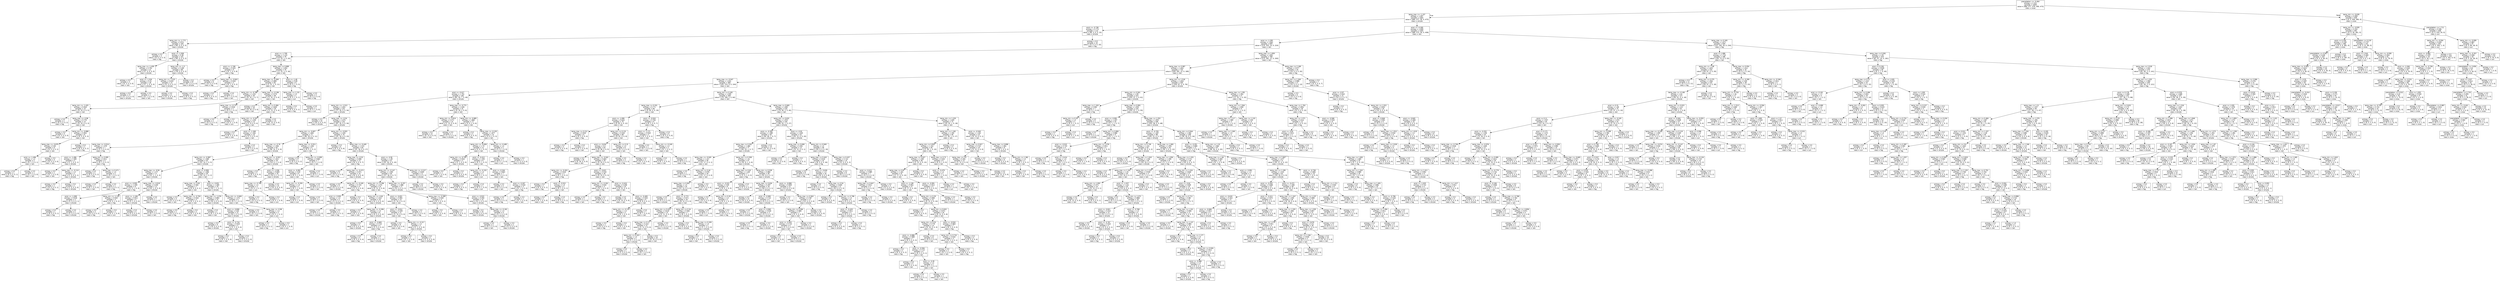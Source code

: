 digraph Tree {
node [shape=box, fontname="helvetica"] ;
edge [fontname="helvetica"] ;
0 [label="precipitation <= -0.464\nentropy = 2.322\nsamples = 2403\nvalue = [484, 477, 479, 490, 473]\nclass = snow"] ;
1 [label="temp_max <= -1.157\nentropy = 1.697\nsamples = 1464\nvalue = [484, 477, 30, 0, 473]\nclass = drizzle"] ;
0 -> 1 [labeldistance=2.5, labelangle=45, headlabel="True"] ;
2 [label="wind <= -0.738\nentropy = 0.774\nsamples = 114\nvalue = [95, 4, 0, 0, 15]\nclass = drizzle"] ;
1 -> 2 ;
3 [label="temp_min <= -1.772\nentropy = 0.511\nsamples = 104\nvalue = [95, 4, 0, 0, 5]\nclass = drizzle"] ;
2 -> 3 ;
4 [label="entropy = 0.0\nsamples = 3\nvalue = [0, 0, 0, 0, 3]\nclass = fog"] ;
3 -> 4 ;
5 [label="wind <= -1.508\nentropy = 0.38\nsamples = 101\nvalue = [95, 4, 0, 0, 2]\nclass = drizzle"] ;
3 -> 5 ;
6 [label="temp_max <= -1.459\nentropy = 0.702\nsamples = 21\nvalue = [17, 4, 0, 0, 0]\nclass = drizzle"] ;
5 -> 6 ;
7 [label="entropy = 0.0\nsamples = 3\nvalue = [0, 3, 0, 0, 0]\nclass = rain"] ;
6 -> 7 ;
8 [label="wind <= -1.526\nentropy = 0.31\nsamples = 18\nvalue = [17, 1, 0, 0, 0]\nclass = drizzle"] ;
6 -> 8 ;
9 [label="entropy = 0.0\nsamples = 17\nvalue = [17, 0, 0, 0, 0]\nclass = drizzle"] ;
8 -> 9 ;
10 [label="entropy = 0.0\nsamples = 1\nvalue = [0, 1, 0, 0, 0]\nclass = rain"] ;
8 -> 10 ;
11 [label="temp_min <= -1.5\nentropy = 0.169\nsamples = 80\nvalue = [78, 0, 0, 0, 2]\nclass = drizzle"] ;
5 -> 11 ;
12 [label="temp_min <= -1.523\nentropy = 0.619\nsamples = 13\nvalue = [11, 0, 0, 0, 2]\nclass = drizzle"] ;
11 -> 12 ;
13 [label="entropy = 0.0\nsamples = 11\nvalue = [11, 0, 0, 0, 0]\nclass = drizzle"] ;
12 -> 13 ;
14 [label="entropy = 0.0\nsamples = 2\nvalue = [0, 0, 0, 0, 2]\nclass = fog"] ;
12 -> 14 ;
15 [label="entropy = 0.0\nsamples = 67\nvalue = [67, 0, 0, 0, 0]\nclass = drizzle"] ;
11 -> 15 ;
16 [label="entropy = 0.0\nsamples = 10\nvalue = [0, 0, 0, 0, 10]\nclass = fog"] ;
2 -> 16 ;
17 [label="wind <= -0.269\nentropy = 1.699\nsamples = 1350\nvalue = [389, 473, 30, 0, 458]\nclass = rain"] ;
1 -> 17 ;
18 [label="wind <= -1.295\nentropy = 1.662\nsamples = 845\nvalue = [274, 333, 14, 0, 224]\nclass = rain"] ;
17 -> 18 ;
19 [label="wind <= -1.709\nentropy = 1.133\nsamples = 79\nvalue = [1, 52, 2, 0, 24]\nclass = rain"] ;
18 -> 19 ;
20 [label="wind <= -1.748\nentropy = 0.503\nsamples = 9\nvalue = [0, 1, 0, 0, 8]\nclass = fog"] ;
19 -> 20 ;
21 [label="entropy = 0.0\nsamples = 6\nvalue = [0, 0, 0, 0, 6]\nclass = fog"] ;
20 -> 21 ;
22 [label="temp_max <= -0.843\nentropy = 0.918\nsamples = 3\nvalue = [0, 1, 0, 0, 2]\nclass = fog"] ;
20 -> 22 ;
23 [label="entropy = 0.0\nsamples = 2\nvalue = [0, 0, 0, 0, 2]\nclass = fog"] ;
22 -> 23 ;
24 [label="entropy = 0.0\nsamples = 1\nvalue = [0, 1, 0, 0, 0]\nclass = rain"] ;
22 -> 24 ;
25 [label="temp_max <= 0.889\nentropy = 1.054\nsamples = 70\nvalue = [1, 51, 2, 0, 16]\nclass = rain"] ;
19 -> 25 ;
26 [label="temp_max <= -0.569\nentropy = 0.885\nsamples = 64\nvalue = [1, 51, 1, 0, 11]\nclass = rain"] ;
25 -> 26 ;
27 [label="temp_min <= -0.788\nentropy = 1.233\nsamples = 18\nvalue = [0, 10, 1, 0, 7]\nclass = rain"] ;
26 -> 27 ;
28 [label="temp_min <= -1.425\nentropy = 0.918\nsamples = 15\nvalue = [0, 10, 0, 0, 5]\nclass = rain"] ;
27 -> 28 ;
29 [label="entropy = 0.0\nsamples = 2\nvalue = [0, 0, 0, 0, 2]\nclass = fog"] ;
28 -> 29 ;
30 [label="temp_max <= -0.98\nentropy = 0.779\nsamples = 13\nvalue = [0, 10, 0, 0, 3]\nclass = rain"] ;
28 -> 30 ;
31 [label="entropy = 0.0\nsamples = 5\nvalue = [0, 5, 0, 0, 0]\nclass = rain"] ;
30 -> 31 ;
32 [label="temp_min <= -0.888\nentropy = 0.954\nsamples = 8\nvalue = [0, 5, 0, 0, 3]\nclass = rain"] ;
30 -> 32 ;
33 [label="temp_max <= -0.879\nentropy = 0.65\nsamples = 6\nvalue = [0, 5, 0, 0, 1]\nclass = rain"] ;
32 -> 33 ;
34 [label="wind <= -1.496\nentropy = 1.0\nsamples = 2\nvalue = [0, 1, 0, 0, 1]\nclass = rain"] ;
33 -> 34 ;
35 [label="entropy = 0.0\nsamples = 1\nvalue = [0, 0, 0, 0, 1]\nclass = fog"] ;
34 -> 35 ;
36 [label="entropy = 0.0\nsamples = 1\nvalue = [0, 1, 0, 0, 0]\nclass = rain"] ;
34 -> 36 ;
37 [label="entropy = 0.0\nsamples = 4\nvalue = [0, 4, 0, 0, 0]\nclass = rain"] ;
33 -> 37 ;
38 [label="entropy = 0.0\nsamples = 2\nvalue = [0, 0, 0, 0, 2]\nclass = fog"] ;
32 -> 38 ;
39 [label="temp_max <= -0.737\nentropy = 0.918\nsamples = 3\nvalue = [0, 0, 1, 0, 2]\nclass = fog"] ;
27 -> 39 ;
40 [label="entropy = 0.0\nsamples = 2\nvalue = [0, 0, 0, 0, 2]\nclass = fog"] ;
39 -> 40 ;
41 [label="entropy = 0.0\nsamples = 1\nvalue = [0, 0, 1, 0, 0]\nclass = sun"] ;
39 -> 41 ;
42 [label="temp_max <= -0.186\nentropy = 0.574\nsamples = 46\nvalue = [1, 41, 0, 0, 4]\nclass = rain"] ;
26 -> 42 ;
43 [label="entropy = 0.0\nsamples = 20\nvalue = [0, 20, 0, 0, 0]\nclass = rain"] ;
42 -> 43 ;
44 [label="temp_min <= 0.484\nentropy = 0.845\nsamples = 26\nvalue = [1, 21, 0, 0, 4]\nclass = rain"] ;
42 -> 44 ;
45 [label="temp_min <= -0.307\nentropy = 1.239\nsamples = 13\nvalue = [1, 8, 0, 0, 4]\nclass = rain"] ;
44 -> 45 ;
46 [label="entropy = 0.0\nsamples = 3\nvalue = [0, 3, 0, 0, 0]\nclass = rain"] ;
45 -> 46 ;
47 [label="wind <= -1.348\nentropy = 1.361\nsamples = 10\nvalue = [1, 5, 0, 0, 4]\nclass = rain"] ;
45 -> 47 ;
48 [label="temp_max <= -0.014\nentropy = 1.379\nsamples = 7\nvalue = [1, 2, 0, 0, 4]\nclass = fog"] ;
47 -> 48 ;
49 [label="wind <= -1.496\nentropy = 1.585\nsamples = 3\nvalue = [1, 1, 0, 0, 1]\nclass = drizzle"] ;
48 -> 49 ;
50 [label="entropy = 0.0\nsamples = 1\nvalue = [0, 1, 0, 0, 0]\nclass = rain"] ;
49 -> 50 ;
51 [label="temp_max <= -0.114\nentropy = 1.0\nsamples = 2\nvalue = [1, 0, 0, 0, 1]\nclass = drizzle"] ;
49 -> 51 ;
52 [label="entropy = 0.0\nsamples = 1\nvalue = [0, 0, 0, 0, 1]\nclass = fog"] ;
51 -> 52 ;
53 [label="entropy = 0.0\nsamples = 1\nvalue = [1, 0, 0, 0, 0]\nclass = drizzle"] ;
51 -> 53 ;
54 [label="temp_min <= 0.095\nentropy = 0.811\nsamples = 4\nvalue = [0, 1, 0, 0, 3]\nclass = fog"] ;
48 -> 54 ;
55 [label="entropy = 0.0\nsamples = 2\nvalue = [0, 0, 0, 0, 2]\nclass = fog"] ;
54 -> 55 ;
56 [label="temp_max <= 0.471\nentropy = 1.0\nsamples = 2\nvalue = [0, 1, 0, 0, 1]\nclass = rain"] ;
54 -> 56 ;
57 [label="entropy = 0.0\nsamples = 1\nvalue = [0, 1, 0, 0, 0]\nclass = rain"] ;
56 -> 57 ;
58 [label="entropy = 0.0\nsamples = 1\nvalue = [0, 0, 0, 0, 1]\nclass = fog"] ;
56 -> 58 ;
59 [label="entropy = 0.0\nsamples = 3\nvalue = [0, 3, 0, 0, 0]\nclass = rain"] ;
47 -> 59 ;
60 [label="entropy = 0.0\nsamples = 13\nvalue = [0, 13, 0, 0, 0]\nclass = rain"] ;
44 -> 60 ;
61 [label="wind <= -1.46\nentropy = 0.65\nsamples = 6\nvalue = [0, 0, 1, 0, 5]\nclass = fog"] ;
25 -> 61 ;
62 [label="temp_max <= 1.132\nentropy = 1.0\nsamples = 2\nvalue = [0, 0, 1, 0, 1]\nclass = sun"] ;
61 -> 62 ;
63 [label="entropy = 0.0\nsamples = 1\nvalue = [0, 0, 0, 0, 1]\nclass = fog"] ;
62 -> 63 ;
64 [label="entropy = 0.0\nsamples = 1\nvalue = [0, 0, 1, 0, 0]\nclass = sun"] ;
62 -> 64 ;
65 [label="entropy = 0.0\nsamples = 4\nvalue = [0, 0, 0, 0, 4]\nclass = fog"] ;
61 -> 65 ;
66 [label="temp_max <= 1.839\nentropy = 1.661\nsamples = 766\nvalue = [273, 281, 12, 0, 200]\nclass = rain"] ;
18 -> 66 ;
67 [label="temp_max <= 0.987\nentropy = 1.655\nsamples = 732\nvalue = [259, 281, 12, 0, 180]\nclass = rain"] ;
66 -> 67 ;
68 [label="temp_max <= -0.047\nentropy = 1.631\nsamples = 482\nvalue = [155, 214, 9, 0, 104]\nclass = rain"] ;
67 -> 68 ;
69 [label="wind <= -0.417\nentropy = 1.701\nsamples = 182\nvalue = [81, 54, 7, 0, 40]\nclass = drizzle"] ;
68 -> 69 ;
70 [label="temp_min <= -1.513\nentropy = 1.631\nsamples = 151\nvalue = [77, 35, 5, 0, 34]\nclass = drizzle"] ;
69 -> 70 ;
71 [label="entropy = 0.0\nsamples = 10\nvalue = [10, 0, 0, 0, 0]\nclass = drizzle"] ;
70 -> 71 ;
72 [label="temp_max <= -0.54\nentropy = 1.675\nsamples = 141\nvalue = [67, 35, 5, 0, 34]\nclass = drizzle"] ;
70 -> 72 ;
73 [label="temp_min <= -0.607\nentropy = 1.692\nsamples = 71\nvalue = [36, 19, 5, 0, 11]\nclass = drizzle"] ;
72 -> 73 ;
74 [label="temp_max <= -0.76\nentropy = 1.556\nsamples = 62\nvalue = [36, 14, 3, 0, 9]\nclass = drizzle"] ;
73 -> 74 ;
75 [label="temp_min <= -0.987\nentropy = 1.589\nsamples = 43\nvalue = [22, 14, 2, 0, 5]\nclass = drizzle"] ;
74 -> 75 ;
76 [label="temp_max <= -0.94\nentropy = 1.277\nsamples = 17\nvalue = [12, 1, 1, 0, 3]\nclass = drizzle"] ;
75 -> 76 ;
77 [label="wind <= -0.955\nentropy = 1.459\nsamples = 6\nvalue = [2, 0, 1, 0, 3]\nclass = fog"] ;
76 -> 77 ;
78 [label="wind <= -1.099\nentropy = 0.918\nsamples = 3\nvalue = [2, 0, 0, 0, 1]\nclass = drizzle"] ;
77 -> 78 ;
79 [label="entropy = 0.0\nsamples = 1\nvalue = [0, 0, 0, 0, 1]\nclass = fog"] ;
78 -> 79 ;
80 [label="entropy = 0.0\nsamples = 2\nvalue = [2, 0, 0, 0, 0]\nclass = drizzle"] ;
78 -> 80 ;
81 [label="temp_min <= -1.133\nentropy = 0.918\nsamples = 3\nvalue = [0, 0, 1, 0, 2]\nclass = fog"] ;
77 -> 81 ;
82 [label="entropy = 0.0\nsamples = 2\nvalue = [0, 0, 0, 0, 2]\nclass = fog"] ;
81 -> 82 ;
83 [label="entropy = 0.0\nsamples = 1\nvalue = [0, 0, 1, 0, 0]\nclass = sun"] ;
81 -> 83 ;
84 [label="temp_max <= -0.919\nentropy = 0.439\nsamples = 11\nvalue = [10, 1, 0, 0, 0]\nclass = drizzle"] ;
76 -> 84 ;
85 [label="wind <= -1.108\nentropy = 0.811\nsamples = 4\nvalue = [3, 1, 0, 0, 0]\nclass = drizzle"] ;
84 -> 85 ;
86 [label="entropy = 0.0\nsamples = 3\nvalue = [3, 0, 0, 0, 0]\nclass = drizzle"] ;
85 -> 86 ;
87 [label="entropy = 0.0\nsamples = 1\nvalue = [0, 1, 0, 0, 0]\nclass = rain"] ;
85 -> 87 ;
88 [label="entropy = 0.0\nsamples = 7\nvalue = [7, 0, 0, 0, 0]\nclass = drizzle"] ;
84 -> 88 ;
89 [label="wind <= -0.999\nentropy = 1.496\nsamples = 26\nvalue = [10, 13, 1, 0, 2]\nclass = rain"] ;
75 -> 89 ;
90 [label="temp_max <= -0.81\nentropy = 0.592\nsamples = 7\nvalue = [0, 6, 0, 0, 1]\nclass = rain"] ;
89 -> 90 ;
91 [label="entropy = 0.0\nsamples = 4\nvalue = [0, 4, 0, 0, 0]\nclass = rain"] ;
90 -> 91 ;
92 [label="temp_max <= -0.793\nentropy = 0.918\nsamples = 3\nvalue = [0, 2, 0, 0, 1]\nclass = rain"] ;
90 -> 92 ;
93 [label="entropy = 0.0\nsamples = 1\nvalue = [0, 0, 0, 0, 1]\nclass = fog"] ;
92 -> 93 ;
94 [label="entropy = 0.0\nsamples = 2\nvalue = [0, 2, 0, 0, 0]\nclass = rain"] ;
92 -> 94 ;
95 [label="wind <= -0.651\nentropy = 1.465\nsamples = 19\nvalue = [10, 7, 1, 0, 1]\nclass = drizzle"] ;
89 -> 95 ;
96 [label="temp_max <= -1.076\nentropy = 0.863\nsamples = 14\nvalue = [10, 4, 0, 0, 0]\nclass = drizzle"] ;
95 -> 96 ;
97 [label="entropy = 0.0\nsamples = 2\nvalue = [0, 2, 0, 0, 0]\nclass = rain"] ;
96 -> 97 ;
98 [label="wind <= -0.808\nentropy = 0.65\nsamples = 12\nvalue = [10, 2, 0, 0, 0]\nclass = drizzle"] ;
96 -> 98 ;
99 [label="entropy = 0.0\nsamples = 9\nvalue = [9, 0, 0, 0, 0]\nclass = drizzle"] ;
98 -> 99 ;
100 [label="wind <= -0.716\nentropy = 0.918\nsamples = 3\nvalue = [1, 2, 0, 0, 0]\nclass = rain"] ;
98 -> 100 ;
101 [label="entropy = 0.0\nsamples = 2\nvalue = [0, 2, 0, 0, 0]\nclass = rain"] ;
100 -> 101 ;
102 [label="entropy = 0.0\nsamples = 1\nvalue = [1, 0, 0, 0, 0]\nclass = drizzle"] ;
100 -> 102 ;
103 [label="temp_min <= -0.683\nentropy = 1.371\nsamples = 5\nvalue = [0, 3, 1, 0, 1]\nclass = rain"] ;
95 -> 103 ;
104 [label="entropy = 0.0\nsamples = 3\nvalue = [0, 3, 0, 0, 0]\nclass = rain"] ;
103 -> 104 ;
105 [label="temp_max <= -0.98\nentropy = 1.0\nsamples = 2\nvalue = [0, 0, 1, 0, 1]\nclass = sun"] ;
103 -> 105 ;
106 [label="entropy = 0.0\nsamples = 1\nvalue = [0, 0, 0, 0, 1]\nclass = fog"] ;
105 -> 106 ;
107 [label="entropy = 0.0\nsamples = 1\nvalue = [0, 0, 1, 0, 0]\nclass = sun"] ;
105 -> 107 ;
108 [label="temp_min <= -0.922\nentropy = 1.021\nsamples = 19\nvalue = [14, 0, 1, 0, 4]\nclass = drizzle"] ;
74 -> 108 ;
109 [label="entropy = 0.0\nsamples = 3\nvalue = [0, 0, 0, 0, 3]\nclass = fog"] ;
108 -> 109 ;
110 [label="wind <= -1.036\nentropy = 0.669\nsamples = 16\nvalue = [14, 0, 1, 0, 1]\nclass = drizzle"] ;
108 -> 110 ;
111 [label="temp_max <= -0.706\nentropy = 1.0\nsamples = 2\nvalue = [0, 0, 1, 0, 1]\nclass = sun"] ;
110 -> 111 ;
112 [label="entropy = 0.0\nsamples = 1\nvalue = [0, 0, 0, 0, 1]\nclass = fog"] ;
111 -> 112 ;
113 [label="entropy = 0.0\nsamples = 1\nvalue = [0, 0, 1, 0, 0]\nclass = sun"] ;
111 -> 113 ;
114 [label="entropy = 0.0\nsamples = 14\nvalue = [14, 0, 0, 0, 0]\nclass = drizzle"] ;
110 -> 114 ;
115 [label="temp_max <= -0.911\nentropy = 1.436\nsamples = 9\nvalue = [0, 5, 2, 0, 2]\nclass = rain"] ;
73 -> 115 ;
116 [label="entropy = 0.0\nsamples = 2\nvalue = [0, 0, 0, 0, 2]\nclass = fog"] ;
115 -> 116 ;
117 [label="temp_min <= -0.099\nentropy = 0.863\nsamples = 7\nvalue = [0, 5, 2, 0, 0]\nclass = rain"] ;
115 -> 117 ;
118 [label="wind <= -0.991\nentropy = 0.65\nsamples = 6\nvalue = [0, 5, 1, 0, 0]\nclass = rain"] ;
117 -> 118 ;
119 [label="temp_min <= -0.293\nentropy = 1.0\nsamples = 2\nvalue = [0, 1, 1, 0, 0]\nclass = rain"] ;
118 -> 119 ;
120 [label="entropy = 0.0\nsamples = 1\nvalue = [0, 0, 1, 0, 0]\nclass = sun"] ;
119 -> 120 ;
121 [label="entropy = 0.0\nsamples = 1\nvalue = [0, 1, 0, 0, 0]\nclass = rain"] ;
119 -> 121 ;
122 [label="entropy = 0.0\nsamples = 4\nvalue = [0, 4, 0, 0, 0]\nclass = rain"] ;
118 -> 122 ;
123 [label="entropy = 0.0\nsamples = 1\nvalue = [0, 0, 1, 0, 0]\nclass = sun"] ;
117 -> 123 ;
124 [label="temp_min <= -0.933\nentropy = 1.535\nsamples = 70\nvalue = [31, 16, 0, 0, 23]\nclass = drizzle"] ;
72 -> 124 ;
125 [label="entropy = 0.0\nsamples = 6\nvalue = [0, 0, 0, 0, 6]\nclass = fog"] ;
124 -> 125 ;
126 [label="temp_max <= -0.449\nentropy = 1.515\nsamples = 64\nvalue = [31, 16, 0, 0, 17]\nclass = drizzle"] ;
124 -> 126 ;
127 [label="temp_max <= -0.53\nentropy = 0.996\nsamples = 13\nvalue = [6, 0, 0, 0, 7]\nclass = fog"] ;
126 -> 127 ;
128 [label="entropy = 0.0\nsamples = 3\nvalue = [0, 0, 0, 0, 3]\nclass = fog"] ;
127 -> 128 ;
129 [label="temp_max <= -0.473\nentropy = 0.971\nsamples = 10\nvalue = [6, 0, 0, 0, 4]\nclass = drizzle"] ;
127 -> 129 ;
130 [label="entropy = 0.0\nsamples = 5\nvalue = [5, 0, 0, 0, 0]\nclass = drizzle"] ;
129 -> 130 ;
131 [label="temp_min <= -0.249\nentropy = 0.722\nsamples = 5\nvalue = [1, 0, 0, 0, 4]\nclass = fog"] ;
129 -> 131 ;
132 [label="wind <= -0.955\nentropy = 1.0\nsamples = 2\nvalue = [1, 0, 0, 0, 1]\nclass = drizzle"] ;
131 -> 132 ;
133 [label="entropy = 0.0\nsamples = 1\nvalue = [1, 0, 0, 0, 0]\nclass = drizzle"] ;
132 -> 133 ;
134 [label="entropy = 0.0\nsamples = 1\nvalue = [0, 0, 0, 0, 1]\nclass = fog"] ;
132 -> 134 ;
135 [label="entropy = 0.0\nsamples = 3\nvalue = [0, 0, 0, 0, 3]\nclass = fog"] ;
131 -> 135 ;
136 [label="wind <= -0.56\nentropy = 1.49\nsamples = 51\nvalue = [25, 16, 0, 0, 10]\nclass = drizzle"] ;
126 -> 136 ;
137 [label="temp_min <= -0.147\nentropy = 1.493\nsamples = 40\nvalue = [17, 16, 0, 0, 7]\nclass = drizzle"] ;
136 -> 137 ;
138 [label="temp_min <= -0.396\nentropy = 1.474\nsamples = 23\nvalue = [5, 12, 0, 0, 6]\nclass = rain"] ;
137 -> 138 ;
139 [label="temp_min <= -0.82\nentropy = 1.522\nsamples = 10\nvalue = [4, 2, 0, 0, 4]\nclass = drizzle"] ;
138 -> 139 ;
140 [label="entropy = 0.0\nsamples = 2\nvalue = [0, 2, 0, 0, 0]\nclass = rain"] ;
139 -> 140 ;
141 [label="temp_max <= -0.396\nentropy = 1.0\nsamples = 8\nvalue = [4, 0, 0, 0, 4]\nclass = drizzle"] ;
139 -> 141 ;
142 [label="entropy = 0.0\nsamples = 3\nvalue = [3, 0, 0, 0, 0]\nclass = drizzle"] ;
141 -> 142 ;
143 [label="wind <= -0.683\nentropy = 0.722\nsamples = 5\nvalue = [1, 0, 0, 0, 4]\nclass = fog"] ;
141 -> 143 ;
144 [label="entropy = 0.0\nsamples = 4\nvalue = [0, 0, 0, 0, 4]\nclass = fog"] ;
143 -> 144 ;
145 [label="entropy = 0.0\nsamples = 1\nvalue = [1, 0, 0, 0, 0]\nclass = drizzle"] ;
143 -> 145 ;
146 [label="wind <= -0.651\nentropy = 0.991\nsamples = 13\nvalue = [1, 10, 0, 0, 2]\nclass = rain"] ;
138 -> 146 ;
147 [label="wind <= -0.814\nentropy = 0.439\nsamples = 11\nvalue = [1, 10, 0, 0, 0]\nclass = rain"] ;
146 -> 147 ;
148 [label="entropy = 0.0\nsamples = 9\nvalue = [0, 9, 0, 0, 0]\nclass = rain"] ;
147 -> 148 ;
149 [label="temp_min <= -0.317\nentropy = 1.0\nsamples = 2\nvalue = [1, 1, 0, 0, 0]\nclass = drizzle"] ;
147 -> 149 ;
150 [label="entropy = 0.0\nsamples = 1\nvalue = [0, 1, 0, 0, 0]\nclass = rain"] ;
149 -> 150 ;
151 [label="entropy = 0.0\nsamples = 1\nvalue = [1, 0, 0, 0, 0]\nclass = drizzle"] ;
149 -> 151 ;
152 [label="entropy = 0.0\nsamples = 2\nvalue = [0, 0, 0, 0, 2]\nclass = fog"] ;
146 -> 152 ;
153 [label="temp_max <= -0.257\nentropy = 1.086\nsamples = 17\nvalue = [12, 4, 0, 0, 1]\nclass = drizzle"] ;
137 -> 153 ;
154 [label="temp_max <= -0.289\nentropy = 0.918\nsamples = 3\nvalue = [0, 2, 0, 0, 1]\nclass = rain"] ;
153 -> 154 ;
155 [label="entropy = 0.0\nsamples = 2\nvalue = [0, 2, 0, 0, 0]\nclass = rain"] ;
154 -> 155 ;
156 [label="entropy = 0.0\nsamples = 1\nvalue = [0, 0, 0, 0, 1]\nclass = fog"] ;
154 -> 156 ;
157 [label="wind <= -0.915\nentropy = 0.592\nsamples = 14\nvalue = [12, 2, 0, 0, 0]\nclass = drizzle"] ;
153 -> 157 ;
158 [label="entropy = 0.0\nsamples = 10\nvalue = [10, 0, 0, 0, 0]\nclass = drizzle"] ;
157 -> 158 ;
159 [label="temp_max <= -0.181\nentropy = 1.0\nsamples = 4\nvalue = [2, 2, 0, 0, 0]\nclass = drizzle"] ;
157 -> 159 ;
160 [label="entropy = 0.0\nsamples = 2\nvalue = [0, 2, 0, 0, 0]\nclass = rain"] ;
159 -> 160 ;
161 [label="entropy = 0.0\nsamples = 2\nvalue = [2, 0, 0, 0, 0]\nclass = drizzle"] ;
159 -> 161 ;
162 [label="temp_min <= -0.227\nentropy = 0.845\nsamples = 11\nvalue = [8, 0, 0, 0, 3]\nclass = drizzle"] ;
136 -> 162 ;
163 [label="entropy = 0.0\nsamples = 8\nvalue = [8, 0, 0, 0, 0]\nclass = drizzle"] ;
162 -> 163 ;
164 [label="entropy = 0.0\nsamples = 3\nvalue = [0, 0, 0, 0, 3]\nclass = fog"] ;
162 -> 164 ;
165 [label="temp_max <= -0.773\nentropy = 1.528\nsamples = 31\nvalue = [4, 19, 2, 0, 6]\nclass = rain"] ;
69 -> 165 ;
166 [label="temp_min <= -0.814\nentropy = 0.371\nsamples = 14\nvalue = [1, 13, 0, 0, 0]\nclass = rain"] ;
165 -> 166 ;
167 [label="entropy = 0.0\nsamples = 13\nvalue = [0, 13, 0, 0, 0]\nclass = rain"] ;
166 -> 167 ;
168 [label="entropy = 0.0\nsamples = 1\nvalue = [1, 0, 0, 0, 0]\nclass = drizzle"] ;
166 -> 168 ;
169 [label="temp_min <= -0.885\nentropy = 1.865\nsamples = 17\nvalue = [3, 6, 2, 0, 6]\nclass = rain"] ;
165 -> 169 ;
170 [label="entropy = 0.0\nsamples = 3\nvalue = [0, 0, 0, 0, 3]\nclass = fog"] ;
169 -> 170 ;
171 [label="temp_max <= -0.155\nentropy = 1.877\nsamples = 14\nvalue = [3, 6, 2, 0, 3]\nclass = rain"] ;
169 -> 171 ;
172 [label="temp_min <= -0.658\nentropy = 1.73\nsamples = 12\nvalue = [2, 6, 1, 0, 3]\nclass = rain"] ;
171 -> 172 ;
173 [label="temp_min <= -0.793\nentropy = 0.918\nsamples = 3\nvalue = [2, 1, 0, 0, 0]\nclass = drizzle"] ;
172 -> 173 ;
174 [label="entropy = 0.0\nsamples = 1\nvalue = [0, 1, 0, 0, 0]\nclass = rain"] ;
173 -> 174 ;
175 [label="entropy = 0.0\nsamples = 2\nvalue = [2, 0, 0, 0, 0]\nclass = drizzle"] ;
173 -> 175 ;
176 [label="wind <= -0.412\nentropy = 1.352\nsamples = 9\nvalue = [0, 5, 1, 0, 3]\nclass = rain"] ;
172 -> 176 ;
177 [label="temp_min <= -0.152\nentropy = 1.0\nsamples = 2\nvalue = [0, 0, 1, 0, 1]\nclass = sun"] ;
176 -> 177 ;
178 [label="entropy = 0.0\nsamples = 1\nvalue = [0, 0, 0, 0, 1]\nclass = fog"] ;
177 -> 178 ;
179 [label="entropy = 0.0\nsamples = 1\nvalue = [0, 0, 1, 0, 0]\nclass = sun"] ;
177 -> 179 ;
180 [label="wind <= -0.344\nentropy = 0.863\nsamples = 7\nvalue = [0, 5, 0, 0, 2]\nclass = rain"] ;
176 -> 180 ;
181 [label="entropy = 0.0\nsamples = 4\nvalue = [0, 4, 0, 0, 0]\nclass = rain"] ;
180 -> 181 ;
182 [label="wind <= -0.307\nentropy = 0.918\nsamples = 3\nvalue = [0, 1, 0, 0, 2]\nclass = fog"] ;
180 -> 182 ;
183 [label="entropy = 0.0\nsamples = 2\nvalue = [0, 0, 0, 0, 2]\nclass = fog"] ;
182 -> 183 ;
184 [label="entropy = 0.0\nsamples = 1\nvalue = [0, 1, 0, 0, 0]\nclass = rain"] ;
182 -> 184 ;
185 [label="temp_min <= -0.485\nentropy = 1.0\nsamples = 2\nvalue = [1, 0, 1, 0, 0]\nclass = drizzle"] ;
171 -> 185 ;
186 [label="entropy = 0.0\nsamples = 1\nvalue = [0, 0, 1, 0, 0]\nclass = sun"] ;
185 -> 186 ;
187 [label="entropy = 0.0\nsamples = 1\nvalue = [1, 0, 0, 0, 0]\nclass = drizzle"] ;
185 -> 187 ;
188 [label="temp_min <= 0.182\nentropy = 1.505\nsamples = 300\nvalue = [74, 160, 2, 0, 64]\nclass = rain"] ;
68 -> 188 ;
189 [label="temp_max <= 0.331\nentropy = 0.771\nsamples = 84\nvalue = [0, 65, 0, 0, 19]\nclass = rain"] ;
188 -> 189 ;
190 [label="wind <= -1.099\nentropy = 0.634\nsamples = 75\nvalue = [0, 63, 0, 0, 12]\nclass = rain"] ;
189 -> 190 ;
191 [label="temp_max <= 0.212\nentropy = 0.918\nsamples = 6\nvalue = [0, 2, 0, 0, 4]\nclass = fog"] ;
190 -> 191 ;
192 [label="entropy = 0.0\nsamples = 4\nvalue = [0, 0, 0, 0, 4]\nclass = fog"] ;
191 -> 192 ;
193 [label="entropy = 0.0\nsamples = 2\nvalue = [0, 2, 0, 0, 0]\nclass = rain"] ;
191 -> 193 ;
194 [label="temp_min <= 0.131\nentropy = 0.518\nsamples = 69\nvalue = [0, 61, 0, 0, 8]\nclass = rain"] ;
190 -> 194 ;
195 [label="wind <= -0.634\nentropy = 0.4\nsamples = 63\nvalue = [0, 58, 0, 0, 5]\nclass = rain"] ;
194 -> 195 ;
196 [label="entropy = 0.0\nsamples = 34\nvalue = [0, 34, 0, 0, 0]\nclass = rain"] ;
195 -> 196 ;
197 [label="temp_max <= -0.042\nentropy = 0.663\nsamples = 29\nvalue = [0, 24, 0, 0, 5]\nclass = rain"] ;
195 -> 197 ;
198 [label="temp_min <= -0.452\nentropy = 0.918\nsamples = 3\nvalue = [0, 1, 0, 0, 2]\nclass = fog"] ;
197 -> 198 ;
199 [label="entropy = 0.0\nsamples = 1\nvalue = [0, 0, 0, 0, 1]\nclass = fog"] ;
198 -> 199 ;
200 [label="wind <= -0.522\nentropy = 1.0\nsamples = 2\nvalue = [0, 1, 0, 0, 1]\nclass = rain"] ;
198 -> 200 ;
201 [label="entropy = 0.0\nsamples = 1\nvalue = [0, 1, 0, 0, 0]\nclass = rain"] ;
200 -> 201 ;
202 [label="entropy = 0.0\nsamples = 1\nvalue = [0, 0, 0, 0, 1]\nclass = fog"] ;
200 -> 202 ;
203 [label="wind <= -0.621\nentropy = 0.516\nsamples = 26\nvalue = [0, 23, 0, 0, 3]\nclass = rain"] ;
197 -> 203 ;
204 [label="temp_min <= -0.302\nentropy = 0.918\nsamples = 3\nvalue = [0, 1, 0, 0, 2]\nclass = fog"] ;
203 -> 204 ;
205 [label="entropy = 0.0\nsamples = 1\nvalue = [0, 1, 0, 0, 0]\nclass = rain"] ;
204 -> 205 ;
206 [label="entropy = 0.0\nsamples = 2\nvalue = [0, 0, 0, 0, 2]\nclass = fog"] ;
204 -> 206 ;
207 [label="wind <= -0.424\nentropy = 0.258\nsamples = 23\nvalue = [0, 22, 0, 0, 1]\nclass = rain"] ;
203 -> 207 ;
208 [label="entropy = 0.0\nsamples = 14\nvalue = [0, 14, 0, 0, 0]\nclass = rain"] ;
207 -> 208 ;
209 [label="wind <= -0.409\nentropy = 0.503\nsamples = 9\nvalue = [0, 8, 0, 0, 1]\nclass = rain"] ;
207 -> 209 ;
210 [label="temp_min <= -0.119\nentropy = 1.0\nsamples = 2\nvalue = [0, 1, 0, 0, 1]\nclass = rain"] ;
209 -> 210 ;
211 [label="entropy = 0.0\nsamples = 1\nvalue = [0, 0, 0, 0, 1]\nclass = fog"] ;
210 -> 211 ;
212 [label="entropy = 0.0\nsamples = 1\nvalue = [0, 1, 0, 0, 0]\nclass = rain"] ;
210 -> 212 ;
213 [label="entropy = 0.0\nsamples = 7\nvalue = [0, 7, 0, 0, 0]\nclass = rain"] ;
209 -> 213 ;
214 [label="temp_min <= 0.15\nentropy = 1.0\nsamples = 6\nvalue = [0, 3, 0, 0, 3]\nclass = rain"] ;
194 -> 214 ;
215 [label="entropy = 0.0\nsamples = 3\nvalue = [0, 0, 0, 0, 3]\nclass = fog"] ;
214 -> 215 ;
216 [label="entropy = 0.0\nsamples = 3\nvalue = [0, 3, 0, 0, 0]\nclass = rain"] ;
214 -> 216 ;
217 [label="wind <= -0.918\nentropy = 0.764\nsamples = 9\nvalue = [0, 2, 0, 0, 7]\nclass = fog"] ;
189 -> 217 ;
218 [label="wind <= -1.171\nentropy = 0.918\nsamples = 3\nvalue = [0, 2, 0, 0, 1]\nclass = rain"] ;
217 -> 218 ;
219 [label="entropy = 0.0\nsamples = 1\nvalue = [0, 1, 0, 0, 0]\nclass = rain"] ;
218 -> 219 ;
220 [label="temp_min <= -0.249\nentropy = 1.0\nsamples = 2\nvalue = [0, 1, 0, 0, 1]\nclass = rain"] ;
218 -> 220 ;
221 [label="entropy = 0.0\nsamples = 1\nvalue = [0, 1, 0, 0, 0]\nclass = rain"] ;
220 -> 221 ;
222 [label="entropy = 0.0\nsamples = 1\nvalue = [0, 0, 0, 0, 1]\nclass = fog"] ;
220 -> 222 ;
223 [label="entropy = 0.0\nsamples = 6\nvalue = [0, 0, 0, 0, 6]\nclass = fog"] ;
217 -> 223 ;
224 [label="temp_max <= 0.665\nentropy = 1.585\nsamples = 216\nvalue = [74, 95, 2, 0, 45]\nclass = rain"] ;
188 -> 224 ;
225 [label="temp_min <= 0.632\nentropy = 1.553\nsamples = 144\nvalue = [64, 52, 1, 0, 27]\nclass = drizzle"] ;
224 -> 225 ;
226 [label="wind <= -0.392\nentropy = 1.385\nsamples = 92\nvalue = [44, 40, 1, 0, 7]\nclass = drizzle"] ;
225 -> 226 ;
227 [label="temp_max <= 0.301\nentropy = 1.384\nsamples = 77\nvalue = [44, 25, 1, 0, 7]\nclass = drizzle"] ;
226 -> 227 ;
228 [label="temp_max <= -0.045\nentropy = 1.157\nsamples = 30\nvalue = [12, 17, 0, 0, 1]\nclass = rain"] ;
227 -> 228 ;
229 [label="entropy = 0.0\nsamples = 1\nvalue = [0, 0, 0, 0, 1]\nclass = fog"] ;
228 -> 229 ;
230 [label="temp_min <= 0.44\nentropy = 0.978\nsamples = 29\nvalue = [12, 17, 0, 0, 0]\nclass = rain"] ;
228 -> 230 ;
231 [label="temp_max <= 0.061\nentropy = 1.0\nsamples = 24\nvalue = [12, 12, 0, 0, 0]\nclass = drizzle"] ;
230 -> 231 ;
232 [label="entropy = 0.0\nsamples = 4\nvalue = [4, 0, 0, 0, 0]\nclass = drizzle"] ;
231 -> 232 ;
233 [label="wind <= -0.773\nentropy = 0.971\nsamples = 20\nvalue = [8, 12, 0, 0, 0]\nclass = rain"] ;
231 -> 233 ;
234 [label="temp_min <= 0.423\nentropy = 0.619\nsamples = 13\nvalue = [2, 11, 0, 0, 0]\nclass = rain"] ;
233 -> 234 ;
235 [label="temp_max <= 0.11\nentropy = 0.414\nsamples = 12\nvalue = [1, 11, 0, 0, 0]\nclass = rain"] ;
234 -> 235 ;
236 [label="temp_min <= 0.323\nentropy = 1.0\nsamples = 2\nvalue = [1, 1, 0, 0, 0]\nclass = drizzle"] ;
235 -> 236 ;
237 [label="entropy = 0.0\nsamples = 1\nvalue = [1, 0, 0, 0, 0]\nclass = drizzle"] ;
236 -> 237 ;
238 [label="entropy = 0.0\nsamples = 1\nvalue = [0, 1, 0, 0, 0]\nclass = rain"] ;
236 -> 238 ;
239 [label="entropy = 0.0\nsamples = 10\nvalue = [0, 10, 0, 0, 0]\nclass = rain"] ;
235 -> 239 ;
240 [label="entropy = 0.0\nsamples = 1\nvalue = [1, 0, 0, 0, 0]\nclass = drizzle"] ;
234 -> 240 ;
241 [label="temp_min <= 0.34\nentropy = 0.592\nsamples = 7\nvalue = [6, 1, 0, 0, 0]\nclass = drizzle"] ;
233 -> 241 ;
242 [label="entropy = 0.0\nsamples = 5\nvalue = [5, 0, 0, 0, 0]\nclass = drizzle"] ;
241 -> 242 ;
243 [label="temp_max <= 0.209\nentropy = 1.0\nsamples = 2\nvalue = [1, 1, 0, 0, 0]\nclass = drizzle"] ;
241 -> 243 ;
244 [label="entropy = 0.0\nsamples = 1\nvalue = [0, 1, 0, 0, 0]\nclass = rain"] ;
243 -> 244 ;
245 [label="entropy = 0.0\nsamples = 1\nvalue = [1, 0, 0, 0, 0]\nclass = drizzle"] ;
243 -> 245 ;
246 [label="entropy = 0.0\nsamples = 5\nvalue = [0, 5, 0, 0, 0]\nclass = rain"] ;
230 -> 246 ;
247 [label="temp_min <= 0.358\nentropy = 1.31\nsamples = 47\nvalue = [32, 8, 1, 0, 6]\nclass = drizzle"] ;
227 -> 247 ;
248 [label="temp_max <= 0.62\nentropy = 1.149\nsamples = 7\nvalue = [1, 0, 1, 0, 5]\nclass = fog"] ;
247 -> 248 ;
249 [label="wind <= -0.522\nentropy = 0.65\nsamples = 6\nvalue = [0, 0, 1, 0, 5]\nclass = fog"] ;
248 -> 249 ;
250 [label="entropy = 0.0\nsamples = 4\nvalue = [0, 0, 0, 0, 4]\nclass = fog"] ;
249 -> 250 ;
251 [label="temp_min <= 0.29\nentropy = 1.0\nsamples = 2\nvalue = [0, 0, 1, 0, 1]\nclass = sun"] ;
249 -> 251 ;
252 [label="entropy = 0.0\nsamples = 1\nvalue = [0, 0, 1, 0, 0]\nclass = sun"] ;
251 -> 252 ;
253 [label="entropy = 0.0\nsamples = 1\nvalue = [0, 0, 0, 0, 1]\nclass = fog"] ;
251 -> 253 ;
254 [label="entropy = 0.0\nsamples = 1\nvalue = [1, 0, 0, 0, 0]\nclass = drizzle"] ;
248 -> 254 ;
255 [label="temp_min <= 0.539\nentropy = 0.882\nsamples = 40\nvalue = [31, 8, 0, 0, 1]\nclass = drizzle"] ;
247 -> 255 ;
256 [label="temp_max <= 0.634\nentropy = 0.297\nsamples = 19\nvalue = [18, 0, 0, 0, 1]\nclass = drizzle"] ;
255 -> 256 ;
257 [label="entropy = 0.0\nsamples = 14\nvalue = [14, 0, 0, 0, 0]\nclass = drizzle"] ;
256 -> 257 ;
258 [label="wind <= -0.995\nentropy = 0.722\nsamples = 5\nvalue = [4, 0, 0, 0, 1]\nclass = drizzle"] ;
256 -> 258 ;
259 [label="entropy = 0.0\nsamples = 2\nvalue = [2, 0, 0, 0, 0]\nclass = drizzle"] ;
258 -> 259 ;
260 [label="wind <= -0.965\nentropy = 0.918\nsamples = 3\nvalue = [2, 0, 0, 0, 1]\nclass = drizzle"] ;
258 -> 260 ;
261 [label="entropy = 0.0\nsamples = 1\nvalue = [0, 0, 0, 0, 1]\nclass = fog"] ;
260 -> 261 ;
262 [label="entropy = 0.0\nsamples = 2\nvalue = [2, 0, 0, 0, 0]\nclass = drizzle"] ;
260 -> 262 ;
263 [label="wind <= -0.898\nentropy = 0.959\nsamples = 21\nvalue = [13, 8, 0, 0, 0]\nclass = drizzle"] ;
255 -> 263 ;
264 [label="entropy = 0.0\nsamples = 4\nvalue = [0, 4, 0, 0, 0]\nclass = rain"] ;
263 -> 264 ;
265 [label="temp_max <= 0.563\nentropy = 0.787\nsamples = 17\nvalue = [13, 4, 0, 0, 0]\nclass = drizzle"] ;
263 -> 265 ;
266 [label="temp_min <= 0.584\nentropy = 0.985\nsamples = 7\nvalue = [3, 4, 0, 0, 0]\nclass = rain"] ;
265 -> 266 ;
267 [label="wind <= -0.452\nentropy = 0.722\nsamples = 5\nvalue = [1, 4, 0, 0, 0]\nclass = rain"] ;
266 -> 267 ;
268 [label="entropy = 0.0\nsamples = 4\nvalue = [0, 4, 0, 0, 0]\nclass = rain"] ;
267 -> 268 ;
269 [label="entropy = 0.0\nsamples = 1\nvalue = [1, 0, 0, 0, 0]\nclass = drizzle"] ;
267 -> 269 ;
270 [label="entropy = 0.0\nsamples = 2\nvalue = [2, 0, 0, 0, 0]\nclass = drizzle"] ;
266 -> 270 ;
271 [label="entropy = 0.0\nsamples = 10\nvalue = [10, 0, 0, 0, 0]\nclass = drizzle"] ;
265 -> 271 ;
272 [label="entropy = 0.0\nsamples = 15\nvalue = [0, 15, 0, 0, 0]\nclass = rain"] ;
226 -> 272 ;
273 [label="wind <= -0.93\nentropy = 1.549\nsamples = 52\nvalue = [20, 12, 0, 0, 20]\nclass = drizzle"] ;
225 -> 273 ;
274 [label="temp_max <= 0.608\nentropy = 0.391\nsamples = 13\nvalue = [0, 12, 0, 0, 1]\nclass = rain"] ;
273 -> 274 ;
275 [label="entropy = 0.0\nsamples = 12\nvalue = [0, 12, 0, 0, 0]\nclass = rain"] ;
274 -> 275 ;
276 [label="entropy = 0.0\nsamples = 1\nvalue = [0, 0, 0, 0, 1]\nclass = fog"] ;
274 -> 276 ;
277 [label="temp_min <= 0.949\nentropy = 1.0\nsamples = 39\nvalue = [20, 0, 0, 0, 19]\nclass = drizzle"] ;
273 -> 277 ;
278 [label="temp_max <= 0.443\nentropy = 0.918\nsamples = 24\nvalue = [8, 0, 0, 0, 16]\nclass = fog"] ;
277 -> 278 ;
279 [label="entropy = 0.0\nsamples = 8\nvalue = [0, 0, 0, 0, 8]\nclass = fog"] ;
278 -> 279 ;
280 [label="wind <= -0.626\nentropy = 1.0\nsamples = 16\nvalue = [8, 0, 0, 0, 8]\nclass = drizzle"] ;
278 -> 280 ;
281 [label="entropy = 0.0\nsamples = 5\nvalue = [0, 0, 0, 0, 5]\nclass = fog"] ;
280 -> 281 ;
282 [label="temp_max <= 0.54\nentropy = 0.845\nsamples = 11\nvalue = [8, 0, 0, 0, 3]\nclass = drizzle"] ;
280 -> 282 ;
283 [label="entropy = 0.0\nsamples = 5\nvalue = [5, 0, 0, 0, 0]\nclass = drizzle"] ;
282 -> 283 ;
284 [label="temp_min <= 0.798\nentropy = 1.0\nsamples = 6\nvalue = [3, 0, 0, 0, 3]\nclass = drizzle"] ;
282 -> 284 ;
285 [label="wind <= -0.429\nentropy = 0.811\nsamples = 4\nvalue = [3, 0, 0, 0, 1]\nclass = drizzle"] ;
284 -> 285 ;
286 [label="entropy = 0.0\nsamples = 3\nvalue = [3, 0, 0, 0, 0]\nclass = drizzle"] ;
285 -> 286 ;
287 [label="entropy = 0.0\nsamples = 1\nvalue = [0, 0, 0, 0, 1]\nclass = fog"] ;
285 -> 287 ;
288 [label="entropy = 0.0\nsamples = 2\nvalue = [0, 0, 0, 0, 2]\nclass = fog"] ;
284 -> 288 ;
289 [label="temp_max <= 0.437\nentropy = 0.722\nsamples = 15\nvalue = [12, 0, 0, 0, 3]\nclass = drizzle"] ;
277 -> 289 ;
290 [label="entropy = 0.0\nsamples = 8\nvalue = [8, 0, 0, 0, 0]\nclass = drizzle"] ;
289 -> 290 ;
291 [label="wind <= -0.411\nentropy = 0.985\nsamples = 7\nvalue = [4, 0, 0, 0, 3]\nclass = drizzle"] ;
289 -> 291 ;
292 [label="temp_max <= 0.647\nentropy = 0.811\nsamples = 4\nvalue = [1, 0, 0, 0, 3]\nclass = fog"] ;
291 -> 292 ;
293 [label="entropy = 0.0\nsamples = 3\nvalue = [0, 0, 0, 0, 3]\nclass = fog"] ;
292 -> 293 ;
294 [label="entropy = 0.0\nsamples = 1\nvalue = [1, 0, 0, 0, 0]\nclass = drizzle"] ;
292 -> 294 ;
295 [label="entropy = 0.0\nsamples = 3\nvalue = [3, 0, 0, 0, 0]\nclass = drizzle"] ;
291 -> 295 ;
296 [label="temp_min <= 1.229\nentropy = 1.425\nsamples = 72\nvalue = [10, 43, 1, 0, 18]\nclass = rain"] ;
224 -> 296 ;
297 [label="temp_min <= 1.182\nentropy = 1.192\nsamples = 49\nvalue = [1, 30, 1, 0, 17]\nclass = rain"] ;
296 -> 297 ;
298 [label="temp_min <= 0.953\nentropy = 1.152\nsamples = 45\nvalue = [1, 30, 1, 0, 13]\nclass = rain"] ;
297 -> 298 ;
299 [label="temp_max <= 0.927\nentropy = 1.108\nsamples = 36\nvalue = [1, 22, 0, 0, 13]\nclass = rain"] ;
298 -> 299 ;
300 [label="temp_max <= 0.87\nentropy = 1.161\nsamples = 31\nvalue = [1, 17, 0, 0, 13]\nclass = rain"] ;
299 -> 300 ;
301 [label="wind <= -1.138\nentropy = 0.951\nsamples = 27\nvalue = [0, 17, 0, 0, 10]\nclass = rain"] ;
300 -> 301 ;
302 [label="entropy = 0.0\nsamples = 5\nvalue = [0, 5, 0, 0, 0]\nclass = rain"] ;
301 -> 302 ;
303 [label="temp_min <= 0.29\nentropy = 0.994\nsamples = 22\nvalue = [0, 12, 0, 0, 10]\nclass = rain"] ;
301 -> 303 ;
304 [label="entropy = 0.0\nsamples = 2\nvalue = [0, 0, 0, 0, 2]\nclass = fog"] ;
303 -> 304 ;
305 [label="temp_min <= 0.632\nentropy = 0.971\nsamples = 20\nvalue = [0, 12, 0, 0, 8]\nclass = rain"] ;
303 -> 305 ;
306 [label="temp_min <= 0.53\nentropy = 0.779\nsamples = 13\nvalue = [0, 10, 0, 0, 3]\nclass = rain"] ;
305 -> 306 ;
307 [label="wind <= -0.886\nentropy = 0.985\nsamples = 7\nvalue = [0, 4, 0, 0, 3]\nclass = rain"] ;
306 -> 307 ;
308 [label="entropy = 0.0\nsamples = 2\nvalue = [0, 0, 0, 0, 2]\nclass = fog"] ;
307 -> 308 ;
309 [label="wind <= -0.594\nentropy = 0.722\nsamples = 5\nvalue = [0, 4, 0, 0, 1]\nclass = rain"] ;
307 -> 309 ;
310 [label="entropy = 0.0\nsamples = 3\nvalue = [0, 3, 0, 0, 0]\nclass = rain"] ;
309 -> 310 ;
311 [label="wind <= -0.39\nentropy = 1.0\nsamples = 2\nvalue = [0, 1, 0, 0, 1]\nclass = rain"] ;
309 -> 311 ;
312 [label="entropy = 0.0\nsamples = 1\nvalue = [0, 0, 0, 0, 1]\nclass = fog"] ;
311 -> 312 ;
313 [label="entropy = 0.0\nsamples = 1\nvalue = [0, 1, 0, 0, 0]\nclass = rain"] ;
311 -> 313 ;
314 [label="entropy = 0.0\nsamples = 6\nvalue = [0, 6, 0, 0, 0]\nclass = rain"] ;
306 -> 314 ;
315 [label="wind <= -0.918\nentropy = 0.863\nsamples = 7\nvalue = [0, 2, 0, 0, 5]\nclass = fog"] ;
305 -> 315 ;
316 [label="temp_min <= 0.732\nentropy = 0.918\nsamples = 3\nvalue = [0, 2, 0, 0, 1]\nclass = rain"] ;
315 -> 316 ;
317 [label="entropy = 0.0\nsamples = 2\nvalue = [0, 2, 0, 0, 0]\nclass = rain"] ;
316 -> 317 ;
318 [label="entropy = 0.0\nsamples = 1\nvalue = [0, 0, 0, 0, 1]\nclass = fog"] ;
316 -> 318 ;
319 [label="entropy = 0.0\nsamples = 4\nvalue = [0, 0, 0, 0, 4]\nclass = fog"] ;
315 -> 319 ;
320 [label="wind <= -0.991\nentropy = 0.811\nsamples = 4\nvalue = [1, 0, 0, 0, 3]\nclass = fog"] ;
300 -> 320 ;
321 [label="entropy = 0.0\nsamples = 1\nvalue = [1, 0, 0, 0, 0]\nclass = drizzle"] ;
320 -> 321 ;
322 [label="entropy = 0.0\nsamples = 3\nvalue = [0, 0, 0, 0, 3]\nclass = fog"] ;
320 -> 322 ;
323 [label="entropy = 0.0\nsamples = 5\nvalue = [0, 5, 0, 0, 0]\nclass = rain"] ;
299 -> 323 ;
324 [label="temp_max <= 0.72\nentropy = 0.503\nsamples = 9\nvalue = [0, 8, 1, 0, 0]\nclass = rain"] ;
298 -> 324 ;
325 [label="wind <= -0.479\nentropy = 1.0\nsamples = 2\nvalue = [0, 1, 1, 0, 0]\nclass = rain"] ;
324 -> 325 ;
326 [label="entropy = 0.0\nsamples = 1\nvalue = [0, 0, 1, 0, 0]\nclass = sun"] ;
325 -> 326 ;
327 [label="entropy = 0.0\nsamples = 1\nvalue = [0, 1, 0, 0, 0]\nclass = rain"] ;
325 -> 327 ;
328 [label="entropy = 0.0\nsamples = 7\nvalue = [0, 7, 0, 0, 0]\nclass = rain"] ;
324 -> 328 ;
329 [label="entropy = 0.0\nsamples = 4\nvalue = [0, 0, 0, 0, 4]\nclass = fog"] ;
297 -> 329 ;
330 [label="wind <= -0.549\nentropy = 1.192\nsamples = 23\nvalue = [9, 13, 0, 0, 1]\nclass = rain"] ;
296 -> 330 ;
331 [label="temp_max <= 0.927\nentropy = 0.722\nsamples = 15\nvalue = [3, 12, 0, 0, 0]\nclass = rain"] ;
330 -> 331 ;
332 [label="temp_max <= 0.8\nentropy = 0.391\nsamples = 13\nvalue = [1, 12, 0, 0, 0]\nclass = rain"] ;
331 -> 332 ;
333 [label="entropy = 0.0\nsamples = 1\nvalue = [1, 0, 0, 0, 0]\nclass = drizzle"] ;
332 -> 333 ;
334 [label="entropy = 0.0\nsamples = 12\nvalue = [0, 12, 0, 0, 0]\nclass = rain"] ;
332 -> 334 ;
335 [label="entropy = 0.0\nsamples = 2\nvalue = [2, 0, 0, 0, 0]\nclass = drizzle"] ;
331 -> 335 ;
336 [label="temp_max <= 0.898\nentropy = 1.061\nsamples = 8\nvalue = [6, 1, 0, 0, 1]\nclass = drizzle"] ;
330 -> 336 ;
337 [label="entropy = 0.0\nsamples = 6\nvalue = [6, 0, 0, 0, 0]\nclass = drizzle"] ;
336 -> 337 ;
338 [label="temp_min <= 1.382\nentropy = 1.0\nsamples = 2\nvalue = [0, 1, 0, 0, 1]\nclass = rain"] ;
336 -> 338 ;
339 [label="entropy = 0.0\nsamples = 1\nvalue = [0, 1, 0, 0, 0]\nclass = rain"] ;
338 -> 339 ;
340 [label="entropy = 0.0\nsamples = 1\nvalue = [0, 0, 0, 0, 1]\nclass = fog"] ;
338 -> 340 ;
341 [label="temp_min <= 1.518\nentropy = 1.634\nsamples = 250\nvalue = [104, 67, 3, 0, 76]\nclass = drizzle"] ;
67 -> 341 ;
342 [label="temp_min <= 0.561\nentropy = 1.59\nsamples = 223\nvalue = [103, 57, 2, 0, 61]\nclass = drizzle"] ;
341 -> 342 ;
343 [label="temp_max <= 1.163\nentropy = 0.592\nsamples = 7\nvalue = [0, 0, 1, 0, 6]\nclass = fog"] ;
342 -> 343 ;
344 [label="temp_min <= 0.29\nentropy = 1.0\nsamples = 2\nvalue = [0, 0, 1, 0, 1]\nclass = sun"] ;
343 -> 344 ;
345 [label="entropy = 0.0\nsamples = 1\nvalue = [0, 0, 0, 0, 1]\nclass = fog"] ;
344 -> 345 ;
346 [label="entropy = 0.0\nsamples = 1\nvalue = [0, 0, 1, 0, 0]\nclass = sun"] ;
344 -> 346 ;
347 [label="entropy = 0.0\nsamples = 5\nvalue = [0, 0, 0, 0, 5]\nclass = fog"] ;
343 -> 347 ;
348 [label="temp_max <= 0.991\nentropy = 1.555\nsamples = 216\nvalue = [103, 57, 1, 0, 55]\nclass = drizzle"] ;
342 -> 348 ;
349 [label="wind <= -0.991\nentropy = 1.357\nsamples = 10\nvalue = [1, 1, 1, 0, 7]\nclass = fog"] ;
348 -> 349 ;
350 [label="entropy = 0.0\nsamples = 1\nvalue = [1, 0, 0, 0, 0]\nclass = drizzle"] ;
349 -> 350 ;
351 [label="temp_min <= 0.882\nentropy = 0.986\nsamples = 9\nvalue = [0, 1, 1, 0, 7]\nclass = fog"] ;
349 -> 351 ;
352 [label="wind <= -0.522\nentropy = 0.722\nsamples = 5\nvalue = [0, 1, 0, 0, 4]\nclass = fog"] ;
351 -> 352 ;
353 [label="entropy = 0.0\nsamples = 3\nvalue = [0, 0, 0, 0, 3]\nclass = fog"] ;
352 -> 353 ;
354 [label="wind <= -0.414\nentropy = 1.0\nsamples = 2\nvalue = [0, 1, 0, 0, 1]\nclass = rain"] ;
352 -> 354 ;
355 [label="entropy = 0.0\nsamples = 1\nvalue = [0, 1, 0, 0, 0]\nclass = rain"] ;
354 -> 355 ;
356 [label="entropy = 0.0\nsamples = 1\nvalue = [0, 0, 0, 0, 1]\nclass = fog"] ;
354 -> 356 ;
357 [label="temp_min <= 1.076\nentropy = 0.811\nsamples = 4\nvalue = [0, 0, 1, 0, 3]\nclass = fog"] ;
351 -> 357 ;
358 [label="entropy = 0.0\nsamples = 1\nvalue = [0, 0, 1, 0, 0]\nclass = sun"] ;
357 -> 358 ;
359 [label="entropy = 0.0\nsamples = 3\nvalue = [0, 0, 0, 0, 3]\nclass = fog"] ;
357 -> 359 ;
360 [label="temp_max <= 1.253\nentropy = 1.503\nsamples = 206\nvalue = [102, 56, 0, 0, 48]\nclass = drizzle"] ;
348 -> 360 ;
361 [label="wind <= -0.705\nentropy = 1.287\nsamples = 98\nvalue = [63, 21, 0, 0, 14]\nclass = drizzle"] ;
360 -> 361 ;
362 [label="temp_min <= 0.739\nentropy = 1.141\nsamples = 54\nvalue = [33, 19, 0, 0, 2]\nclass = drizzle"] ;
361 -> 362 ;
363 [label="entropy = 0.0\nsamples = 14\nvalue = [14, 0, 0, 0, 0]\nclass = drizzle"] ;
362 -> 363 ;
364 [label="temp_max <= 1.043\nentropy = 1.236\nsamples = 40\nvalue = [19, 19, 0, 0, 2]\nclass = drizzle"] ;
362 -> 364 ;
365 [label="entropy = 0.0\nsamples = 6\nvalue = [6, 0, 0, 0, 0]\nclass = drizzle"] ;
364 -> 365 ;
366 [label="temp_max <= 1.161\nentropy = 1.24\nsamples = 34\nvalue = [13, 19, 0, 0, 2]\nclass = rain"] ;
364 -> 366 ;
367 [label="temp_min <= 1.093\nentropy = 0.371\nsamples = 14\nvalue = [0, 13, 0, 0, 1]\nclass = rain"] ;
366 -> 367 ;
368 [label="entropy = 0.0\nsamples = 13\nvalue = [0, 13, 0, 0, 0]\nclass = rain"] ;
367 -> 368 ;
369 [label="entropy = 0.0\nsamples = 1\nvalue = [0, 0, 0, 0, 1]\nclass = fog"] ;
367 -> 369 ;
370 [label="wind <= -1.037\nentropy = 1.141\nsamples = 20\nvalue = [13, 6, 0, 0, 1]\nclass = drizzle"] ;
366 -> 370 ;
371 [label="entropy = 0.0\nsamples = 4\nvalue = [0, 4, 0, 0, 0]\nclass = rain"] ;
370 -> 371 ;
372 [label="temp_min <= 1.071\nentropy = 0.868\nsamples = 16\nvalue = [13, 2, 0, 0, 1]\nclass = drizzle"] ;
370 -> 372 ;
373 [label="wind <= -0.821\nentropy = 0.414\nsamples = 12\nvalue = [11, 0, 0, 0, 1]\nclass = drizzle"] ;
372 -> 373 ;
374 [label="entropy = 0.0\nsamples = 9\nvalue = [9, 0, 0, 0, 0]\nclass = drizzle"] ;
373 -> 374 ;
375 [label="wind <= -0.767\nentropy = 0.918\nsamples = 3\nvalue = [2, 0, 0, 0, 1]\nclass = drizzle"] ;
373 -> 375 ;
376 [label="entropy = 0.0\nsamples = 1\nvalue = [0, 0, 0, 0, 1]\nclass = fog"] ;
375 -> 376 ;
377 [label="entropy = 0.0\nsamples = 2\nvalue = [2, 0, 0, 0, 0]\nclass = drizzle"] ;
375 -> 377 ;
378 [label="wind <= -0.768\nentropy = 1.0\nsamples = 4\nvalue = [2, 2, 0, 0, 0]\nclass = drizzle"] ;
372 -> 378 ;
379 [label="entropy = 0.0\nsamples = 2\nvalue = [0, 2, 0, 0, 0]\nclass = rain"] ;
378 -> 379 ;
380 [label="entropy = 0.0\nsamples = 2\nvalue = [2, 0, 0, 0, 0]\nclass = drizzle"] ;
378 -> 380 ;
381 [label="temp_max <= 1.065\nentropy = 1.091\nsamples = 44\nvalue = [30, 2, 0, 0, 12]\nclass = drizzle"] ;
361 -> 381 ;
382 [label="temp_max <= 1.056\nentropy = 1.299\nsamples = 8\nvalue = [1, 2, 0, 0, 5]\nclass = fog"] ;
381 -> 382 ;
383 [label="temp_min <= 1.125\nentropy = 0.918\nsamples = 3\nvalue = [1, 2, 0, 0, 0]\nclass = rain"] ;
382 -> 383 ;
384 [label="entropy = 0.0\nsamples = 2\nvalue = [0, 2, 0, 0, 0]\nclass = rain"] ;
383 -> 384 ;
385 [label="entropy = 0.0\nsamples = 1\nvalue = [1, 0, 0, 0, 0]\nclass = drizzle"] ;
383 -> 385 ;
386 [label="entropy = 0.0\nsamples = 5\nvalue = [0, 0, 0, 0, 5]\nclass = fog"] ;
382 -> 386 ;
387 [label="temp_max <= 1.201\nentropy = 0.711\nsamples = 36\nvalue = [29, 0, 0, 0, 7]\nclass = drizzle"] ;
381 -> 387 ;
388 [label="temp_min <= 1.416\nentropy = 0.826\nsamples = 27\nvalue = [20, 0, 0, 0, 7]\nclass = drizzle"] ;
387 -> 388 ;
389 [label="wind <= -0.64\nentropy = 0.949\nsamples = 19\nvalue = [12, 0, 0, 0, 7]\nclass = drizzle"] ;
388 -> 389 ;
390 [label="entropy = 0.0\nsamples = 7\nvalue = [7, 0, 0, 0, 0]\nclass = drizzle"] ;
389 -> 390 ;
391 [label="temp_min <= 0.711\nentropy = 0.98\nsamples = 12\nvalue = [5, 0, 0, 0, 7]\nclass = fog"] ;
389 -> 391 ;
392 [label="entropy = 0.0\nsamples = 1\nvalue = [1, 0, 0, 0, 0]\nclass = drizzle"] ;
391 -> 392 ;
393 [label="temp_max <= 1.101\nentropy = 0.946\nsamples = 11\nvalue = [4, 0, 0, 0, 7]\nclass = fog"] ;
391 -> 393 ;
394 [label="entropy = 0.0\nsamples = 1\nvalue = [1, 0, 0, 0, 0]\nclass = drizzle"] ;
393 -> 394 ;
395 [label="temp_max <= 1.137\nentropy = 0.881\nsamples = 10\nvalue = [3, 0, 0, 0, 7]\nclass = fog"] ;
393 -> 395 ;
396 [label="entropy = 0.0\nsamples = 4\nvalue = [0, 0, 0, 0, 4]\nclass = fog"] ;
395 -> 396 ;
397 [label="temp_max <= 1.177\nentropy = 1.0\nsamples = 6\nvalue = [3, 0, 0, 0, 3]\nclass = drizzle"] ;
395 -> 397 ;
398 [label="entropy = 0.0\nsamples = 2\nvalue = [2, 0, 0, 0, 0]\nclass = drizzle"] ;
397 -> 398 ;
399 [label="temp_min <= 0.926\nentropy = 0.811\nsamples = 4\nvalue = [1, 0, 0, 0, 3]\nclass = fog"] ;
397 -> 399 ;
400 [label="wind <= -0.486\nentropy = 1.0\nsamples = 2\nvalue = [1, 0, 0, 0, 1]\nclass = drizzle"] ;
399 -> 400 ;
401 [label="entropy = 0.0\nsamples = 1\nvalue = [1, 0, 0, 0, 0]\nclass = drizzle"] ;
400 -> 401 ;
402 [label="entropy = 0.0\nsamples = 1\nvalue = [0, 0, 0, 0, 1]\nclass = fog"] ;
400 -> 402 ;
403 [label="entropy = 0.0\nsamples = 2\nvalue = [0, 0, 0, 0, 2]\nclass = fog"] ;
399 -> 403 ;
404 [label="entropy = 0.0\nsamples = 8\nvalue = [8, 0, 0, 0, 0]\nclass = drizzle"] ;
388 -> 404 ;
405 [label="entropy = 0.0\nsamples = 9\nvalue = [9, 0, 0, 0, 0]\nclass = drizzle"] ;
387 -> 405 ;
406 [label="temp_min <= 0.944\nentropy = 1.582\nsamples = 108\nvalue = [39, 35, 0, 0, 34]\nclass = drizzle"] ;
360 -> 406 ;
407 [label="wind <= -0.351\nentropy = 0.866\nsamples = 11\nvalue = [1, 1, 0, 0, 9]\nclass = fog"] ;
406 -> 407 ;
408 [label="temp_max <= 1.58\nentropy = 0.469\nsamples = 10\nvalue = [0, 1, 0, 0, 9]\nclass = fog"] ;
407 -> 408 ;
409 [label="entropy = 0.0\nsamples = 8\nvalue = [0, 0, 0, 0, 8]\nclass = fog"] ;
408 -> 409 ;
410 [label="wind <= -0.991\nentropy = 1.0\nsamples = 2\nvalue = [0, 1, 0, 0, 1]\nclass = rain"] ;
408 -> 410 ;
411 [label="entropy = 0.0\nsamples = 1\nvalue = [0, 0, 0, 0, 1]\nclass = fog"] ;
410 -> 411 ;
412 [label="entropy = 0.0\nsamples = 1\nvalue = [0, 1, 0, 0, 0]\nclass = rain"] ;
410 -> 412 ;
413 [label="entropy = 0.0\nsamples = 1\nvalue = [1, 0, 0, 0, 0]\nclass = drizzle"] ;
407 -> 413 ;
414 [label="temp_min <= 1.32\nentropy = 1.564\nsamples = 97\nvalue = [38, 34, 0, 0, 25]\nclass = drizzle"] ;
406 -> 414 ;
415 [label="temp_max <= 1.667\nentropy = 1.477\nsamples = 72\nvalue = [33, 27, 0, 0, 12]\nclass = drizzle"] ;
414 -> 415 ;
416 [label="temp_min <= 1.199\nentropy = 1.415\nsamples = 62\nvalue = [33, 20, 0, 0, 9]\nclass = drizzle"] ;
415 -> 416 ;
417 [label="wind <= -0.442\nentropy = 0.684\nsamples = 22\nvalue = [18, 0, 0, 0, 4]\nclass = drizzle"] ;
416 -> 417 ;
418 [label="wind <= -0.619\nentropy = 0.323\nsamples = 17\nvalue = [16, 0, 0, 0, 1]\nclass = drizzle"] ;
417 -> 418 ;
419 [label="wind <= -0.666\nentropy = 0.811\nsamples = 4\nvalue = [3, 0, 0, 0, 1]\nclass = drizzle"] ;
418 -> 419 ;
420 [label="entropy = 0.0\nsamples = 3\nvalue = [3, 0, 0, 0, 0]\nclass = drizzle"] ;
419 -> 420 ;
421 [label="entropy = 0.0\nsamples = 1\nvalue = [0, 0, 0, 0, 1]\nclass = fog"] ;
419 -> 421 ;
422 [label="entropy = 0.0\nsamples = 13\nvalue = [13, 0, 0, 0, 0]\nclass = drizzle"] ;
418 -> 422 ;
423 [label="wind <= -0.411\nentropy = 0.971\nsamples = 5\nvalue = [2, 0, 0, 0, 3]\nclass = fog"] ;
417 -> 423 ;
424 [label="entropy = 0.0\nsamples = 3\nvalue = [0, 0, 0, 0, 3]\nclass = fog"] ;
423 -> 424 ;
425 [label="entropy = 0.0\nsamples = 2\nvalue = [2, 0, 0, 0, 0]\nclass = drizzle"] ;
423 -> 425 ;
426 [label="wind <= -0.472\nentropy = 1.406\nsamples = 40\nvalue = [15, 20, 0, 0, 5]\nclass = rain"] ;
416 -> 426 ;
427 [label="temp_max <= 1.347\nentropy = 1.335\nsamples = 29\nvalue = [6, 18, 0, 0, 5]\nclass = rain"] ;
426 -> 427 ;
428 [label="temp_max <= 1.329\nentropy = 1.406\nsamples = 8\nvalue = [3, 1, 0, 0, 4]\nclass = fog"] ;
427 -> 428 ;
429 [label="temp_max <= 1.279\nentropy = 0.811\nsamples = 4\nvalue = [3, 1, 0, 0, 0]\nclass = drizzle"] ;
428 -> 429 ;
430 [label="entropy = 0.0\nsamples = 1\nvalue = [0, 1, 0, 0, 0]\nclass = rain"] ;
429 -> 430 ;
431 [label="entropy = 0.0\nsamples = 3\nvalue = [3, 0, 0, 0, 0]\nclass = drizzle"] ;
429 -> 431 ;
432 [label="entropy = 0.0\nsamples = 4\nvalue = [0, 0, 0, 0, 4]\nclass = fog"] ;
428 -> 432 ;
433 [label="temp_max <= 1.555\nentropy = 0.857\nsamples = 21\nvalue = [3, 17, 0, 0, 1]\nclass = rain"] ;
427 -> 433 ;
434 [label="wind <= -0.676\nentropy = 0.31\nsamples = 18\nvalue = [0, 17, 0, 0, 1]\nclass = rain"] ;
433 -> 434 ;
435 [label="temp_min <= 1.246\nentropy = 0.918\nsamples = 3\nvalue = [0, 2, 0, 0, 1]\nclass = rain"] ;
434 -> 435 ;
436 [label="entropy = 0.0\nsamples = 1\nvalue = [0, 0, 0, 0, 1]\nclass = fog"] ;
435 -> 436 ;
437 [label="entropy = 0.0\nsamples = 2\nvalue = [0, 2, 0, 0, 0]\nclass = rain"] ;
435 -> 437 ;
438 [label="entropy = 0.0\nsamples = 15\nvalue = [0, 15, 0, 0, 0]\nclass = rain"] ;
434 -> 438 ;
439 [label="entropy = 0.0\nsamples = 3\nvalue = [3, 0, 0, 0, 0]\nclass = drizzle"] ;
433 -> 439 ;
440 [label="temp_min <= 1.237\nentropy = 0.684\nsamples = 11\nvalue = [9, 2, 0, 0, 0]\nclass = drizzle"] ;
426 -> 440 ;
441 [label="entropy = 0.0\nsamples = 9\nvalue = [9, 0, 0, 0, 0]\nclass = drizzle"] ;
440 -> 441 ;
442 [label="entropy = 0.0\nsamples = 2\nvalue = [0, 2, 0, 0, 0]\nclass = rain"] ;
440 -> 442 ;
443 [label="wind <= -0.738\nentropy = 0.881\nsamples = 10\nvalue = [0, 7, 0, 0, 3]\nclass = rain"] ;
415 -> 443 ;
444 [label="entropy = 0.0\nsamples = 2\nvalue = [0, 0, 0, 0, 2]\nclass = fog"] ;
443 -> 444 ;
445 [label="temp_min <= 1.211\nentropy = 0.544\nsamples = 8\nvalue = [0, 7, 0, 0, 1]\nclass = rain"] ;
443 -> 445 ;
446 [label="entropy = 0.0\nsamples = 7\nvalue = [0, 7, 0, 0, 0]\nclass = rain"] ;
445 -> 446 ;
447 [label="entropy = 0.0\nsamples = 1\nvalue = [0, 0, 0, 0, 1]\nclass = fog"] ;
445 -> 447 ;
448 [label="temp_max <= 1.692\nentropy = 1.469\nsamples = 25\nvalue = [5, 7, 0, 0, 13]\nclass = fog"] ;
414 -> 448 ;
449 [label="temp_min <= 1.343\nentropy = 0.989\nsamples = 16\nvalue = [0, 7, 0, 0, 9]\nclass = fog"] ;
448 -> 449 ;
450 [label="entropy = 0.0\nsamples = 6\nvalue = [0, 0, 0, 0, 6]\nclass = fog"] ;
449 -> 450 ;
451 [label="temp_max <= 1.401\nentropy = 0.881\nsamples = 10\nvalue = [0, 7, 0, 0, 3]\nclass = rain"] ;
449 -> 451 ;
452 [label="entropy = 0.0\nsamples = 2\nvalue = [0, 0, 0, 0, 2]\nclass = fog"] ;
451 -> 452 ;
453 [label="wind <= -0.796\nentropy = 0.544\nsamples = 8\nvalue = [0, 7, 0, 0, 1]\nclass = rain"] ;
451 -> 453 ;
454 [label="temp_max <= 1.494\nentropy = 0.811\nsamples = 4\nvalue = [0, 3, 0, 0, 1]\nclass = rain"] ;
453 -> 454 ;
455 [label="entropy = 0.0\nsamples = 1\nvalue = [0, 0, 0, 0, 1]\nclass = fog"] ;
454 -> 455 ;
456 [label="entropy = 0.0\nsamples = 3\nvalue = [0, 3, 0, 0, 0]\nclass = rain"] ;
454 -> 456 ;
457 [label="entropy = 0.0\nsamples = 4\nvalue = [0, 4, 0, 0, 0]\nclass = rain"] ;
453 -> 457 ;
458 [label="temp_min <= 1.411\nentropy = 0.991\nsamples = 9\nvalue = [5, 0, 0, 0, 4]\nclass = drizzle"] ;
448 -> 458 ;
459 [label="wind <= -1.025\nentropy = 0.722\nsamples = 5\nvalue = [4, 0, 0, 0, 1]\nclass = drizzle"] ;
458 -> 459 ;
460 [label="entropy = 0.0\nsamples = 1\nvalue = [0, 0, 0, 0, 1]\nclass = fog"] ;
459 -> 460 ;
461 [label="entropy = 0.0\nsamples = 4\nvalue = [4, 0, 0, 0, 0]\nclass = drizzle"] ;
459 -> 461 ;
462 [label="temp_min <= 1.417\nentropy = 0.811\nsamples = 4\nvalue = [1, 0, 0, 0, 3]\nclass = fog"] ;
458 -> 462 ;
463 [label="entropy = 0.0\nsamples = 3\nvalue = [0, 0, 0, 0, 3]\nclass = fog"] ;
462 -> 463 ;
464 [label="entropy = 0.0\nsamples = 1\nvalue = [1, 0, 0, 0, 0]\nclass = drizzle"] ;
462 -> 464 ;
465 [label="temp_max <= 1.391\nentropy = 1.354\nsamples = 27\nvalue = [1, 10, 1, 0, 15]\nclass = fog"] ;
341 -> 465 ;
466 [label="temp_min <= 1.564\nentropy = 1.658\nsamples = 9\nvalue = [1, 5, 1, 0, 2]\nclass = rain"] ;
465 -> 466 ;
467 [label="temp_max <= 1.117\nentropy = 1.585\nsamples = 3\nvalue = [1, 0, 1, 0, 1]\nclass = drizzle"] ;
466 -> 467 ;
468 [label="entropy = 0.0\nsamples = 1\nvalue = [1, 0, 0, 0, 0]\nclass = drizzle"] ;
467 -> 468 ;
469 [label="temp_max <= 1.269\nentropy = 1.0\nsamples = 2\nvalue = [0, 0, 1, 0, 1]\nclass = sun"] ;
467 -> 469 ;
470 [label="entropy = 0.0\nsamples = 1\nvalue = [0, 0, 0, 0, 1]\nclass = fog"] ;
469 -> 470 ;
471 [label="entropy = 0.0\nsamples = 1\nvalue = [0, 0, 1, 0, 0]\nclass = sun"] ;
469 -> 471 ;
472 [label="temp_max <= 1.133\nentropy = 0.65\nsamples = 6\nvalue = [0, 5, 0, 0, 1]\nclass = rain"] ;
466 -> 472 ;
473 [label="entropy = 0.0\nsamples = 1\nvalue = [0, 0, 0, 0, 1]\nclass = fog"] ;
472 -> 473 ;
474 [label="entropy = 0.0\nsamples = 5\nvalue = [0, 5, 0, 0, 0]\nclass = rain"] ;
472 -> 474 ;
475 [label="temp_max <= 1.762\nentropy = 0.852\nsamples = 18\nvalue = [0, 5, 0, 0, 13]\nclass = fog"] ;
465 -> 475 ;
476 [label="temp_min <= 1.571\nentropy = 0.414\nsamples = 12\nvalue = [0, 1, 0, 0, 11]\nclass = fog"] ;
475 -> 476 ;
477 [label="wind <= -0.81\nentropy = 0.811\nsamples = 4\nvalue = [0, 1, 0, 0, 3]\nclass = fog"] ;
476 -> 477 ;
478 [label="entropy = 0.0\nsamples = 3\nvalue = [0, 0, 0, 0, 3]\nclass = fog"] ;
477 -> 478 ;
479 [label="entropy = 0.0\nsamples = 1\nvalue = [0, 1, 0, 0, 0]\nclass = rain"] ;
477 -> 479 ;
480 [label="entropy = 0.0\nsamples = 8\nvalue = [0, 0, 0, 0, 8]\nclass = fog"] ;
476 -> 480 ;
481 [label="wind <= -0.568\nentropy = 0.918\nsamples = 6\nvalue = [0, 4, 0, 0, 2]\nclass = rain"] ;
475 -> 481 ;
482 [label="entropy = 0.0\nsamples = 4\nvalue = [0, 4, 0, 0, 0]\nclass = rain"] ;
481 -> 482 ;
483 [label="entropy = 0.0\nsamples = 2\nvalue = [0, 0, 0, 0, 2]\nclass = fog"] ;
481 -> 483 ;
484 [label="temp_max <= 2.189\nentropy = 0.977\nsamples = 34\nvalue = [14, 0, 0, 0, 20]\nclass = fog"] ;
66 -> 484 ;
485 [label="temp_min <= 1.349\nentropy = 0.999\nsamples = 27\nvalue = [14, 0, 0, 0, 13]\nclass = drizzle"] ;
484 -> 485 ;
486 [label="entropy = 0.0\nsamples = 6\nvalue = [0, 0, 0, 0, 6]\nclass = fog"] ;
485 -> 486 ;
487 [label="wind <= -0.97\nentropy = 0.918\nsamples = 21\nvalue = [14, 0, 0, 0, 7]\nclass = drizzle"] ;
485 -> 487 ;
488 [label="entropy = 0.0\nsamples = 2\nvalue = [0, 0, 0, 0, 2]\nclass = fog"] ;
487 -> 488 ;
489 [label="temp_min <= 1.522\nentropy = 0.831\nsamples = 19\nvalue = [14, 0, 0, 0, 5]\nclass = drizzle"] ;
487 -> 489 ;
490 [label="wind <= -0.846\nentropy = 0.991\nsamples = 9\nvalue = [5, 0, 0, 0, 4]\nclass = drizzle"] ;
489 -> 490 ;
491 [label="entropy = 0.0\nsamples = 3\nvalue = [3, 0, 0, 0, 0]\nclass = drizzle"] ;
490 -> 491 ;
492 [label="temp_max <= 1.912\nentropy = 0.918\nsamples = 6\nvalue = [2, 0, 0, 0, 4]\nclass = fog"] ;
490 -> 492 ;
493 [label="entropy = 0.0\nsamples = 2\nvalue = [0, 0, 0, 0, 2]\nclass = fog"] ;
492 -> 493 ;
494 [label="temp_max <= 2.028\nentropy = 1.0\nsamples = 4\nvalue = [2, 0, 0, 0, 2]\nclass = drizzle"] ;
492 -> 494 ;
495 [label="entropy = 0.0\nsamples = 2\nvalue = [2, 0, 0, 0, 0]\nclass = drizzle"] ;
494 -> 495 ;
496 [label="entropy = 0.0\nsamples = 2\nvalue = [0, 0, 0, 0, 2]\nclass = fog"] ;
494 -> 496 ;
497 [label="wind <= -0.845\nentropy = 0.469\nsamples = 10\nvalue = [9, 0, 0, 0, 1]\nclass = drizzle"] ;
489 -> 497 ;
498 [label="temp_min <= 1.619\nentropy = 1.0\nsamples = 2\nvalue = [1, 0, 0, 0, 1]\nclass = drizzle"] ;
497 -> 498 ;
499 [label="entropy = 0.0\nsamples = 1\nvalue = [1, 0, 0, 0, 0]\nclass = drizzle"] ;
498 -> 499 ;
500 [label="entropy = 0.0\nsamples = 1\nvalue = [0, 0, 0, 0, 1]\nclass = fog"] ;
498 -> 500 ;
501 [label="entropy = 0.0\nsamples = 8\nvalue = [8, 0, 0, 0, 0]\nclass = drizzle"] ;
497 -> 501 ;
502 [label="entropy = 0.0\nsamples = 7\nvalue = [0, 0, 0, 0, 7]\nclass = fog"] ;
484 -> 502 ;
503 [label="temp_max <= 0.165\nentropy = 1.671\nsamples = 505\nvalue = [115, 140, 16, 0, 234]\nclass = fog"] ;
17 -> 503 ;
504 [label="wind <= 1.086\nentropy = 1.724\nsamples = 186\nvalue = [54, 73, 6, 0, 53]\nclass = rain"] ;
503 -> 504 ;
505 [label="temp_min <= -1.08\nentropy = 1.643\nsamples = 154\nvalue = [54, 67, 4, 0, 29]\nclass = rain"] ;
504 -> 505 ;
506 [label="entropy = 0.0\nsamples = 11\nvalue = [0, 0, 0, 0, 11]\nclass = fog"] ;
505 -> 506 ;
507 [label="temp_min <= 0.375\nentropy = 1.564\nsamples = 143\nvalue = [54, 67, 4, 0, 18]\nclass = rain"] ;
505 -> 507 ;
508 [label="temp_max <= -0.185\nentropy = 1.61\nsamples = 127\nvalue = [54, 51, 4, 0, 18]\nclass = drizzle"] ;
507 -> 508 ;
509 [label="wind <= 0.31\nentropy = 1.46\nsamples = 75\nvalue = [15, 47, 3, 0, 10]\nclass = rain"] ;
508 -> 509 ;
510 [label="wind <= 0.11\nentropy = 1.527\nsamples = 43\nvalue = [13, 24, 3, 0, 3]\nclass = rain"] ;
509 -> 510 ;
511 [label="wind <= -0.252\nentropy = 1.236\nsamples = 24\nvalue = [5, 16, 0, 0, 3]\nclass = rain"] ;
510 -> 511 ;
512 [label="temp_max <= -0.706\nentropy = 0.918\nsamples = 3\nvalue = [0, 1, 0, 0, 2]\nclass = fog"] ;
511 -> 512 ;
513 [label="entropy = 0.0\nsamples = 1\nvalue = [0, 1, 0, 0, 0]\nclass = rain"] ;
512 -> 513 ;
514 [label="entropy = 0.0\nsamples = 2\nvalue = [0, 0, 0, 0, 2]\nclass = fog"] ;
512 -> 514 ;
515 [label="temp_max <= -0.976\nentropy = 1.049\nsamples = 21\nvalue = [5, 15, 0, 0, 1]\nclass = rain"] ;
511 -> 515 ;
516 [label="entropy = 0.0\nsamples = 1\nvalue = [0, 0, 0, 0, 1]\nclass = fog"] ;
515 -> 516 ;
517 [label="temp_min <= 0.085\nentropy = 0.811\nsamples = 20\nvalue = [5, 15, 0, 0, 0]\nclass = rain"] ;
515 -> 517 ;
518 [label="temp_min <= -0.779\nentropy = 0.742\nsamples = 19\nvalue = [4, 15, 0, 0, 0]\nclass = rain"] ;
517 -> 518 ;
519 [label="wind <= -0.184\nentropy = 0.946\nsamples = 11\nvalue = [4, 7, 0, 0, 0]\nclass = rain"] ;
518 -> 519 ;
520 [label="entropy = 0.0\nsamples = 2\nvalue = [2, 0, 0, 0, 0]\nclass = drizzle"] ;
519 -> 520 ;
521 [label="temp_max <= -0.788\nentropy = 0.764\nsamples = 9\nvalue = [2, 7, 0, 0, 0]\nclass = rain"] ;
519 -> 521 ;
522 [label="entropy = 0.0\nsamples = 4\nvalue = [0, 4, 0, 0, 0]\nclass = rain"] ;
521 -> 522 ;
523 [label="temp_min <= -0.856\nentropy = 0.971\nsamples = 5\nvalue = [2, 3, 0, 0, 0]\nclass = rain"] ;
521 -> 523 ;
524 [label="entropy = 0.0\nsamples = 2\nvalue = [2, 0, 0, 0, 0]\nclass = drizzle"] ;
523 -> 524 ;
525 [label="entropy = 0.0\nsamples = 3\nvalue = [0, 3, 0, 0, 0]\nclass = rain"] ;
523 -> 525 ;
526 [label="entropy = 0.0\nsamples = 8\nvalue = [0, 8, 0, 0, 0]\nclass = rain"] ;
518 -> 526 ;
527 [label="entropy = 0.0\nsamples = 1\nvalue = [1, 0, 0, 0, 0]\nclass = drizzle"] ;
517 -> 527 ;
528 [label="wind <= 0.171\nentropy = 1.471\nsamples = 19\nvalue = [8, 8, 3, 0, 0]\nclass = drizzle"] ;
510 -> 528 ;
529 [label="wind <= 0.157\nentropy = 0.971\nsamples = 5\nvalue = [2, 0, 3, 0, 0]\nclass = sun"] ;
528 -> 529 ;
530 [label="entropy = 0.0\nsamples = 2\nvalue = [2, 0, 0, 0, 0]\nclass = drizzle"] ;
529 -> 530 ;
531 [label="entropy = 0.0\nsamples = 3\nvalue = [0, 0, 3, 0, 0]\nclass = sun"] ;
529 -> 531 ;
532 [label="temp_min <= -0.955\nentropy = 0.985\nsamples = 14\nvalue = [6, 8, 0, 0, 0]\nclass = rain"] ;
528 -> 532 ;
533 [label="entropy = 0.0\nsamples = 4\nvalue = [0, 4, 0, 0, 0]\nclass = rain"] ;
532 -> 533 ;
534 [label="temp_max <= -0.665\nentropy = 0.971\nsamples = 10\nvalue = [6, 4, 0, 0, 0]\nclass = drizzle"] ;
532 -> 534 ;
535 [label="entropy = 0.0\nsamples = 6\nvalue = [6, 0, 0, 0, 0]\nclass = drizzle"] ;
534 -> 535 ;
536 [label="entropy = 0.0\nsamples = 4\nvalue = [0, 4, 0, 0, 0]\nclass = rain"] ;
534 -> 536 ;
537 [label="temp_max <= -0.245\nentropy = 1.072\nsamples = 32\nvalue = [2, 23, 0, 0, 7]\nclass = rain"] ;
509 -> 537 ;
538 [label="temp_min <= -0.099\nentropy = 0.784\nsamples = 30\nvalue = [0, 23, 0, 0, 7]\nclass = rain"] ;
537 -> 538 ;
539 [label="wind <= 0.738\nentropy = 0.605\nsamples = 27\nvalue = [0, 23, 0, 0, 4]\nclass = rain"] ;
538 -> 539 ;
540 [label="wind <= 0.537\nentropy = 0.276\nsamples = 21\nvalue = [0, 20, 0, 0, 1]\nclass = rain"] ;
539 -> 540 ;
541 [label="wind <= 0.516\nentropy = 0.544\nsamples = 8\nvalue = [0, 7, 0, 0, 1]\nclass = rain"] ;
540 -> 541 ;
542 [label="entropy = 0.0\nsamples = 7\nvalue = [0, 7, 0, 0, 0]\nclass = rain"] ;
541 -> 542 ;
543 [label="entropy = 0.0\nsamples = 1\nvalue = [0, 0, 0, 0, 1]\nclass = fog"] ;
541 -> 543 ;
544 [label="entropy = 0.0\nsamples = 13\nvalue = [0, 13, 0, 0, 0]\nclass = rain"] ;
540 -> 544 ;
545 [label="wind <= 0.817\nentropy = 1.0\nsamples = 6\nvalue = [0, 3, 0, 0, 3]\nclass = rain"] ;
539 -> 545 ;
546 [label="entropy = 0.0\nsamples = 2\nvalue = [0, 0, 0, 0, 2]\nclass = fog"] ;
545 -> 546 ;
547 [label="temp_max <= -0.288\nentropy = 0.811\nsamples = 4\nvalue = [0, 3, 0, 0, 1]\nclass = rain"] ;
545 -> 547 ;
548 [label="entropy = 0.0\nsamples = 3\nvalue = [0, 3, 0, 0, 0]\nclass = rain"] ;
547 -> 548 ;
549 [label="entropy = 0.0\nsamples = 1\nvalue = [0, 0, 0, 0, 1]\nclass = fog"] ;
547 -> 549 ;
550 [label="entropy = 0.0\nsamples = 3\nvalue = [0, 0, 0, 0, 3]\nclass = fog"] ;
538 -> 550 ;
551 [label="entropy = 0.0\nsamples = 2\nvalue = [2, 0, 0, 0, 0]\nclass = drizzle"] ;
537 -> 551 ;
552 [label="temp_min <= 0.023\nentropy = 1.121\nsamples = 52\nvalue = [39, 4, 1, 0, 8]\nclass = drizzle"] ;
508 -> 552 ;
553 [label="wind <= -0.061\nentropy = 0.828\nsamples = 47\nvalue = [39, 4, 0, 0, 4]\nclass = drizzle"] ;
552 -> 553 ;
554 [label="temp_max <= -0.106\nentropy = 1.459\nsamples = 6\nvalue = [1, 3, 0, 0, 2]\nclass = rain"] ;
553 -> 554 ;
555 [label="entropy = 0.0\nsamples = 3\nvalue = [0, 3, 0, 0, 0]\nclass = rain"] ;
554 -> 555 ;
556 [label="temp_max <= -0.074\nentropy = 0.918\nsamples = 3\nvalue = [1, 0, 0, 0, 2]\nclass = fog"] ;
554 -> 556 ;
557 [label="entropy = 0.0\nsamples = 1\nvalue = [1, 0, 0, 0, 0]\nclass = drizzle"] ;
556 -> 557 ;
558 [label="entropy = 0.0\nsamples = 2\nvalue = [0, 0, 0, 0, 2]\nclass = fog"] ;
556 -> 558 ;
559 [label="temp_max <= 0.119\nentropy = 0.445\nsamples = 41\nvalue = [38, 1, 0, 0, 2]\nclass = drizzle"] ;
553 -> 559 ;
560 [label="temp_min <= -0.147\nentropy = 0.286\nsamples = 40\nvalue = [38, 0, 0, 0, 2]\nclass = drizzle"] ;
559 -> 560 ;
561 [label="entropy = 0.0\nsamples = 30\nvalue = [30, 0, 0, 0, 0]\nclass = drizzle"] ;
560 -> 561 ;
562 [label="temp_max <= -0.134\nentropy = 0.722\nsamples = 10\nvalue = [8, 0, 0, 0, 2]\nclass = drizzle"] ;
560 -> 562 ;
563 [label="entropy = 0.0\nsamples = 8\nvalue = [8, 0, 0, 0, 0]\nclass = drizzle"] ;
562 -> 563 ;
564 [label="entropy = 0.0\nsamples = 2\nvalue = [0, 0, 0, 0, 2]\nclass = fog"] ;
562 -> 564 ;
565 [label="entropy = 0.0\nsamples = 1\nvalue = [0, 1, 0, 0, 0]\nclass = rain"] ;
559 -> 565 ;
566 [label="temp_max <= -0.052\nentropy = 0.722\nsamples = 5\nvalue = [0, 0, 1, 0, 4]\nclass = fog"] ;
552 -> 566 ;
567 [label="wind <= 0.596\nentropy = 1.0\nsamples = 2\nvalue = [0, 0, 1, 0, 1]\nclass = sun"] ;
566 -> 567 ;
568 [label="entropy = 0.0\nsamples = 1\nvalue = [0, 0, 1, 0, 0]\nclass = sun"] ;
567 -> 568 ;
569 [label="entropy = 0.0\nsamples = 1\nvalue = [0, 0, 0, 0, 1]\nclass = fog"] ;
567 -> 569 ;
570 [label="entropy = 0.0\nsamples = 3\nvalue = [0, 0, 0, 0, 3]\nclass = fog"] ;
566 -> 570 ;
571 [label="entropy = 0.0\nsamples = 16\nvalue = [0, 16, 0, 0, 0]\nclass = rain"] ;
507 -> 571 ;
572 [label="temp_max <= 0.054\nentropy = 1.014\nsamples = 32\nvalue = [0, 6, 2, 0, 24]\nclass = fog"] ;
504 -> 572 ;
573 [label="temp_min <= -0.399\nentropy = 0.85\nsamples = 28\nvalue = [0, 3, 2, 0, 23]\nclass = fog"] ;
572 -> 573 ;
574 [label="temp_min <= -0.702\nentropy = 1.16\nsamples = 17\nvalue = [0, 3, 2, 0, 12]\nclass = fog"] ;
573 -> 574 ;
575 [label="temp_min <= -1.513\nentropy = 0.469\nsamples = 10\nvalue = [0, 1, 0, 0, 9]\nclass = fog"] ;
574 -> 575 ;
576 [label="entropy = 0.0\nsamples = 1\nvalue = [0, 1, 0, 0, 0]\nclass = rain"] ;
575 -> 576 ;
577 [label="entropy = 0.0\nsamples = 9\nvalue = [0, 0, 0, 0, 9]\nclass = fog"] ;
575 -> 577 ;
578 [label="temp_min <= -0.594\nentropy = 1.557\nsamples = 7\nvalue = [0, 2, 2, 0, 3]\nclass = fog"] ;
574 -> 578 ;
579 [label="wind <= 1.895\nentropy = 0.918\nsamples = 3\nvalue = [0, 2, 1, 0, 0]\nclass = rain"] ;
578 -> 579 ;
580 [label="entropy = 0.0\nsamples = 2\nvalue = [0, 2, 0, 0, 0]\nclass = rain"] ;
579 -> 580 ;
581 [label="entropy = 0.0\nsamples = 1\nvalue = [0, 0, 1, 0, 0]\nclass = sun"] ;
579 -> 581 ;
582 [label="wind <= 1.57\nentropy = 0.811\nsamples = 4\nvalue = [0, 0, 1, 0, 3]\nclass = fog"] ;
578 -> 582 ;
583 [label="entropy = 0.0\nsamples = 2\nvalue = [0, 0, 0, 0, 2]\nclass = fog"] ;
582 -> 583 ;
584 [label="temp_max <= -0.531\nentropy = 1.0\nsamples = 2\nvalue = [0, 0, 1, 0, 1]\nclass = sun"] ;
582 -> 584 ;
585 [label="entropy = 0.0\nsamples = 1\nvalue = [0, 0, 0, 0, 1]\nclass = fog"] ;
584 -> 585 ;
586 [label="entropy = 0.0\nsamples = 1\nvalue = [0, 0, 1, 0, 0]\nclass = sun"] ;
584 -> 586 ;
587 [label="entropy = 0.0\nsamples = 11\nvalue = [0, 0, 0, 0, 11]\nclass = fog"] ;
573 -> 587 ;
588 [label="temp_min <= -0.346\nentropy = 0.811\nsamples = 4\nvalue = [0, 3, 0, 0, 1]\nclass = rain"] ;
572 -> 588 ;
589 [label="entropy = 0.0\nsamples = 1\nvalue = [0, 0, 0, 0, 1]\nclass = fog"] ;
588 -> 589 ;
590 [label="entropy = 0.0\nsamples = 3\nvalue = [0, 3, 0, 0, 0]\nclass = rain"] ;
588 -> 590 ;
591 [label="temp_max <= 0.581\nentropy = 1.55\nsamples = 319\nvalue = [61, 67, 10, 0, 181]\nclass = fog"] ;
503 -> 591 ;
592 [label="wind <= 0.236\nentropy = 0.828\nsamples = 49\nvalue = [0, 2, 7, 0, 40]\nclass = fog"] ;
591 -> 592 ;
593 [label="temp_max <= 0.21\nentropy = 1.214\nsamples = 23\nvalue = [0, 2, 6, 0, 15]\nclass = fog"] ;
592 -> 593 ;
594 [label="wind <= -0.161\nentropy = 1.5\nsamples = 4\nvalue = [0, 2, 1, 0, 1]\nclass = rain"] ;
593 -> 594 ;
595 [label="entropy = 0.0\nsamples = 2\nvalue = [0, 2, 0, 0, 0]\nclass = rain"] ;
594 -> 595 ;
596 [label="wind <= -0.089\nentropy = 1.0\nsamples = 2\nvalue = [0, 0, 1, 0, 1]\nclass = sun"] ;
594 -> 596 ;
597 [label="entropy = 0.0\nsamples = 1\nvalue = [0, 0, 0, 0, 1]\nclass = fog"] ;
596 -> 597 ;
598 [label="entropy = 0.0\nsamples = 1\nvalue = [0, 0, 1, 0, 0]\nclass = sun"] ;
596 -> 598 ;
599 [label="temp_min <= 0.484\nentropy = 0.831\nsamples = 19\nvalue = [0, 0, 5, 0, 14]\nclass = fog"] ;
593 -> 599 ;
600 [label="temp_min <= -0.002\nentropy = 1.0\nsamples = 6\nvalue = [0, 0, 3, 0, 3]\nclass = sun"] ;
599 -> 600 ;
601 [label="entropy = 0.0\nsamples = 3\nvalue = [0, 0, 0, 0, 3]\nclass = fog"] ;
600 -> 601 ;
602 [label="entropy = 0.0\nsamples = 3\nvalue = [0, 0, 3, 0, 0]\nclass = sun"] ;
600 -> 602 ;
603 [label="wind <= 0.055\nentropy = 0.619\nsamples = 13\nvalue = [0, 0, 2, 0, 11]\nclass = fog"] ;
599 -> 603 ;
604 [label="entropy = 0.0\nsamples = 10\nvalue = [0, 0, 0, 0, 10]\nclass = fog"] ;
603 -> 604 ;
605 [label="temp_min <= 0.732\nentropy = 0.918\nsamples = 3\nvalue = [0, 0, 2, 0, 1]\nclass = sun"] ;
603 -> 605 ;
606 [label="temp_max <= 0.44\nentropy = 1.0\nsamples = 2\nvalue = [0, 0, 1, 0, 1]\nclass = sun"] ;
605 -> 606 ;
607 [label="entropy = 0.0\nsamples = 1\nvalue = [0, 0, 1, 0, 0]\nclass = sun"] ;
606 -> 607 ;
608 [label="entropy = 0.0\nsamples = 1\nvalue = [0, 0, 0, 0, 1]\nclass = fog"] ;
606 -> 608 ;
609 [label="entropy = 0.0\nsamples = 1\nvalue = [0, 0, 1, 0, 0]\nclass = sun"] ;
605 -> 609 ;
610 [label="wind <= 1.029\nentropy = 0.235\nsamples = 26\nvalue = [0, 0, 1, 0, 25]\nclass = fog"] ;
592 -> 610 ;
611 [label="entropy = 0.0\nsamples = 18\nvalue = [0, 0, 0, 0, 18]\nclass = fog"] ;
610 -> 611 ;
612 [label="wind <= 1.209\nentropy = 0.544\nsamples = 8\nvalue = [0, 0, 1, 0, 7]\nclass = fog"] ;
610 -> 612 ;
613 [label="temp_min <= 0.237\nentropy = 0.918\nsamples = 3\nvalue = [0, 0, 1, 0, 2]\nclass = fog"] ;
612 -> 613 ;
614 [label="entropy = 0.0\nsamples = 1\nvalue = [0, 0, 0, 0, 1]\nclass = fog"] ;
613 -> 614 ;
615 [label="temp_max <= 0.434\nentropy = 1.0\nsamples = 2\nvalue = [0, 0, 1, 0, 1]\nclass = sun"] ;
613 -> 615 ;
616 [label="entropy = 0.0\nsamples = 1\nvalue = [0, 0, 1, 0, 0]\nclass = sun"] ;
615 -> 616 ;
617 [label="entropy = 0.0\nsamples = 1\nvalue = [0, 0, 0, 0, 1]\nclass = fog"] ;
615 -> 617 ;
618 [label="entropy = 0.0\nsamples = 5\nvalue = [0, 0, 0, 0, 5]\nclass = fog"] ;
612 -> 618 ;
619 [label="temp_max <= 2.018\nentropy = 1.541\nsamples = 270\nvalue = [61, 65, 3, 0, 141]\nclass = fog"] ;
591 -> 619 ;
620 [label="temp_min <= 1.325\nentropy = 1.584\nsamples = 249\nvalue = [61, 64, 3, 0, 121]\nclass = fog"] ;
619 -> 620 ;
621 [label="wind <= 0.178\nentropy = 1.406\nsamples = 142\nvalue = [27, 28, 1, 0, 86]\nclass = fog"] ;
620 -> 621 ;
622 [label="temp_max <= 1.21\nentropy = 1.537\nsamples = 93\nvalue = [17, 28, 1, 0, 47]\nclass = fog"] ;
621 -> 622 ;
623 [label="temp_min <= 0.484\nentropy = 1.367\nsamples = 54\nvalue = [3, 25, 1, 0, 25]\nclass = rain"] ;
622 -> 623 ;
624 [label="wind <= 0.012\nentropy = 1.224\nsamples = 9\nvalue = [2, 0, 1, 0, 6]\nclass = fog"] ;
623 -> 624 ;
625 [label="temp_min <= 0.387\nentropy = 0.592\nsamples = 7\nvalue = [0, 0, 1, 0, 6]\nclass = fog"] ;
624 -> 625 ;
626 [label="entropy = 0.0\nsamples = 5\nvalue = [0, 0, 0, 0, 5]\nclass = fog"] ;
625 -> 626 ;
627 [label="temp_max <= 1.057\nentropy = 1.0\nsamples = 2\nvalue = [0, 0, 1, 0, 1]\nclass = sun"] ;
625 -> 627 ;
628 [label="entropy = 0.0\nsamples = 1\nvalue = [0, 0, 1, 0, 0]\nclass = sun"] ;
627 -> 628 ;
629 [label="entropy = 0.0\nsamples = 1\nvalue = [0, 0, 0, 0, 1]\nclass = fog"] ;
627 -> 629 ;
630 [label="entropy = 0.0\nsamples = 2\nvalue = [2, 0, 0, 0, 0]\nclass = drizzle"] ;
624 -> 630 ;
631 [label="temp_min <= 1.107\nentropy = 1.118\nsamples = 45\nvalue = [1, 25, 0, 0, 19]\nclass = rain"] ;
623 -> 631 ;
632 [label="temp_min <= 0.6\nentropy = 1.043\nsamples = 37\nvalue = [1, 25, 0, 0, 11]\nclass = rain"] ;
631 -> 632 ;
633 [label="temp_min <= 0.563\nentropy = 0.592\nsamples = 7\nvalue = [1, 6, 0, 0, 0]\nclass = rain"] ;
632 -> 633 ;
634 [label="entropy = 0.0\nsamples = 6\nvalue = [0, 6, 0, 0, 0]\nclass = rain"] ;
633 -> 634 ;
635 [label="entropy = 0.0\nsamples = 1\nvalue = [1, 0, 0, 0, 0]\nclass = drizzle"] ;
633 -> 635 ;
636 [label="temp_min <= 0.833\nentropy = 0.948\nsamples = 30\nvalue = [0, 19, 0, 0, 11]\nclass = rain"] ;
632 -> 636 ;
637 [label="temp_max <= 1.129\nentropy = 0.764\nsamples = 9\nvalue = [0, 2, 0, 0, 7]\nclass = fog"] ;
636 -> 637 ;
638 [label="entropy = 0.0\nsamples = 7\nvalue = [0, 0, 0, 0, 7]\nclass = fog"] ;
637 -> 638 ;
639 [label="entropy = 0.0\nsamples = 2\nvalue = [0, 2, 0, 0, 0]\nclass = rain"] ;
637 -> 639 ;
640 [label="temp_max <= 0.752\nentropy = 0.702\nsamples = 21\nvalue = [0, 17, 0, 0, 4]\nclass = rain"] ;
636 -> 640 ;
641 [label="entropy = 0.0\nsamples = 2\nvalue = [0, 0, 0, 0, 2]\nclass = fog"] ;
640 -> 641 ;
642 [label="wind <= 0.004\nentropy = 0.485\nsamples = 19\nvalue = [0, 17, 0, 0, 2]\nclass = rain"] ;
640 -> 642 ;
643 [label="entropy = 0.0\nsamples = 9\nvalue = [0, 9, 0, 0, 0]\nclass = rain"] ;
642 -> 643 ;
644 [label="temp_max <= 0.898\nentropy = 0.722\nsamples = 10\nvalue = [0, 8, 0, 0, 2]\nclass = rain"] ;
642 -> 644 ;
645 [label="wind <= 0.144\nentropy = 0.503\nsamples = 9\nvalue = [0, 8, 0, 0, 1]\nclass = rain"] ;
644 -> 645 ;
646 [label="entropy = 0.0\nsamples = 7\nvalue = [0, 7, 0, 0, 0]\nclass = rain"] ;
645 -> 646 ;
647 [label="entropy = 1.0\nsamples = 2\nvalue = [0, 1, 0, 0, 1]\nclass = rain"] ;
645 -> 647 ;
648 [label="entropy = 0.0\nsamples = 1\nvalue = [0, 0, 0, 0, 1]\nclass = fog"] ;
644 -> 648 ;
649 [label="entropy = 0.0\nsamples = 8\nvalue = [0, 0, 0, 0, 8]\nclass = fog"] ;
631 -> 649 ;
650 [label="temp_max <= 1.379\nentropy = 1.281\nsamples = 39\nvalue = [14, 3, 0, 0, 22]\nclass = fog"] ;
622 -> 650 ;
651 [label="temp_max <= 1.261\nentropy = 0.881\nsamples = 20\nvalue = [14, 0, 0, 0, 6]\nclass = drizzle"] ;
650 -> 651 ;
652 [label="entropy = 0.0\nsamples = 8\nvalue = [8, 0, 0, 0, 0]\nclass = drizzle"] ;
651 -> 652 ;
653 [label="temp_max <= 1.346\nentropy = 1.0\nsamples = 12\nvalue = [6, 0, 0, 0, 6]\nclass = drizzle"] ;
651 -> 653 ;
654 [label="temp_min <= 0.785\nentropy = 0.592\nsamples = 7\nvalue = [1, 0, 0, 0, 6]\nclass = fog"] ;
653 -> 654 ;
655 [label="temp_min <= 0.688\nentropy = 0.918\nsamples = 3\nvalue = [1, 0, 0, 0, 2]\nclass = fog"] ;
654 -> 655 ;
656 [label="entropy = 0.0\nsamples = 2\nvalue = [0, 0, 0, 0, 2]\nclass = fog"] ;
655 -> 656 ;
657 [label="entropy = 0.0\nsamples = 1\nvalue = [1, 0, 0, 0, 0]\nclass = drizzle"] ;
655 -> 657 ;
658 [label="entropy = 0.0\nsamples = 4\nvalue = [0, 0, 0, 0, 4]\nclass = fog"] ;
654 -> 658 ;
659 [label="entropy = 0.0\nsamples = 5\nvalue = [5, 0, 0, 0, 0]\nclass = drizzle"] ;
653 -> 659 ;
660 [label="wind <= -0.205\nentropy = 0.629\nsamples = 19\nvalue = [0, 3, 0, 0, 16]\nclass = fog"] ;
650 -> 660 ;
661 [label="entropy = 0.0\nsamples = 3\nvalue = [0, 3, 0, 0, 0]\nclass = rain"] ;
660 -> 661 ;
662 [label="entropy = 0.0\nsamples = 16\nvalue = [0, 0, 0, 0, 16]\nclass = fog"] ;
660 -> 662 ;
663 [label="temp_min <= 0.631\nentropy = 0.73\nsamples = 49\nvalue = [10, 0, 0, 0, 39]\nclass = fog"] ;
621 -> 663 ;
664 [label="temp_min <= 0.53\nentropy = 0.998\nsamples = 21\nvalue = [10, 0, 0, 0, 11]\nclass = fog"] ;
663 -> 664 ;
665 [label="temp_min <= 0.117\nentropy = 0.896\nsamples = 16\nvalue = [5, 0, 0, 0, 11]\nclass = fog"] ;
664 -> 665 ;
666 [label="temp_max <= 0.752\nentropy = 0.65\nsamples = 6\nvalue = [5, 0, 0, 0, 1]\nclass = drizzle"] ;
665 -> 666 ;
667 [label="entropy = 0.0\nsamples = 5\nvalue = [5, 0, 0, 0, 0]\nclass = drizzle"] ;
666 -> 667 ;
668 [label="entropy = 0.0\nsamples = 1\nvalue = [0, 0, 0, 0, 1]\nclass = fog"] ;
666 -> 668 ;
669 [label="entropy = 0.0\nsamples = 10\nvalue = [0, 0, 0, 0, 10]\nclass = fog"] ;
665 -> 669 ;
670 [label="entropy = 0.0\nsamples = 5\nvalue = [5, 0, 0, 0, 0]\nclass = drizzle"] ;
664 -> 670 ;
671 [label="entropy = 0.0\nsamples = 28\nvalue = [0, 0, 0, 0, 28]\nclass = fog"] ;
663 -> 671 ;
672 [label="wind <= 0.578\nentropy = 1.689\nsamples = 107\nvalue = [34, 36, 2, 0, 35]\nclass = rain"] ;
620 -> 672 ;
673 [label="temp_max <= 1.316\nentropy = 1.622\nsamples = 82\nvalue = [34, 19, 1, 0, 28]\nclass = drizzle"] ;
672 -> 673 ;
674 [label="temp_min <= 1.498\nentropy = 0.811\nsamples = 24\nvalue = [18, 0, 0, 0, 6]\nclass = drizzle"] ;
673 -> 674 ;
675 [label="wind <= -0.268\nentropy = 0.297\nsamples = 19\nvalue = [18, 0, 0, 0, 1]\nclass = drizzle"] ;
674 -> 675 ;
676 [label="entropy = 0.0\nsamples = 1\nvalue = [0, 0, 0, 0, 1]\nclass = fog"] ;
675 -> 676 ;
677 [label="entropy = 0.0\nsamples = 18\nvalue = [18, 0, 0, 0, 0]\nclass = drizzle"] ;
675 -> 677 ;
678 [label="entropy = 0.0\nsamples = 5\nvalue = [0, 0, 0, 0, 5]\nclass = fog"] ;
674 -> 678 ;
679 [label="temp_max <= 1.846\nentropy = 1.671\nsamples = 58\nvalue = [16, 19, 1, 0, 22]\nclass = fog"] ;
673 -> 679 ;
680 [label="temp_max <= 1.446\nentropy = 1.156\nsamples = 34\nvalue = [0, 15, 1, 0, 18]\nclass = fog"] ;
679 -> 680 ;
681 [label="wind <= -0.187\nentropy = 0.544\nsamples = 16\nvalue = [0, 14, 0, 0, 2]\nclass = rain"] ;
680 -> 681 ;
682 [label="entropy = 0.0\nsamples = 2\nvalue = [0, 0, 0, 0, 2]\nclass = fog"] ;
681 -> 682 ;
683 [label="entropy = 0.0\nsamples = 14\nvalue = [0, 14, 0, 0, 0]\nclass = rain"] ;
681 -> 683 ;
684 [label="temp_min <= 1.834\nentropy = 0.614\nsamples = 18\nvalue = [0, 1, 1, 0, 16]\nclass = fog"] ;
680 -> 684 ;
685 [label="wind <= -0.233\nentropy = 0.323\nsamples = 17\nvalue = [0, 0, 1, 0, 16]\nclass = fog"] ;
684 -> 685 ;
686 [label="temp_max <= 1.717\nentropy = 0.918\nsamples = 3\nvalue = [0, 0, 1, 0, 2]\nclass = fog"] ;
685 -> 686 ;
687 [label="entropy = 0.0\nsamples = 2\nvalue = [0, 0, 0, 0, 2]\nclass = fog"] ;
686 -> 687 ;
688 [label="entropy = 0.0\nsamples = 1\nvalue = [0, 0, 1, 0, 0]\nclass = sun"] ;
686 -> 688 ;
689 [label="entropy = 0.0\nsamples = 14\nvalue = [0, 0, 0, 0, 14]\nclass = fog"] ;
685 -> 689 ;
690 [label="entropy = 0.0\nsamples = 1\nvalue = [0, 1, 0, 0, 0]\nclass = rain"] ;
684 -> 690 ;
691 [label="temp_min <= 1.571\nentropy = 1.252\nsamples = 24\nvalue = [16, 4, 0, 0, 4]\nclass = drizzle"] ;
679 -> 691 ;
692 [label="temp_max <= 1.87\nentropy = 1.379\nsamples = 7\nvalue = [1, 4, 0, 0, 2]\nclass = rain"] ;
691 -> 692 ;
693 [label="entropy = 0.0\nsamples = 1\nvalue = [1, 0, 0, 0, 0]\nclass = drizzle"] ;
692 -> 693 ;
694 [label="temp_max <= 1.972\nentropy = 0.918\nsamples = 6\nvalue = [0, 4, 0, 0, 2]\nclass = rain"] ;
692 -> 694 ;
695 [label="temp_min <= 1.395\nentropy = 0.918\nsamples = 3\nvalue = [0, 1, 0, 0, 2]\nclass = fog"] ;
694 -> 695 ;
696 [label="entropy = 0.0\nsamples = 1\nvalue = [0, 1, 0, 0, 0]\nclass = rain"] ;
695 -> 696 ;
697 [label="entropy = 0.0\nsamples = 2\nvalue = [0, 0, 0, 0, 2]\nclass = fog"] ;
695 -> 697 ;
698 [label="entropy = 0.0\nsamples = 3\nvalue = [0, 3, 0, 0, 0]\nclass = rain"] ;
694 -> 698 ;
699 [label="wind <= 0.228\nentropy = 0.523\nsamples = 17\nvalue = [15, 0, 0, 0, 2]\nclass = drizzle"] ;
691 -> 699 ;
700 [label="temp_max <= 1.886\nentropy = 0.337\nsamples = 16\nvalue = [15, 0, 0, 0, 1]\nclass = drizzle"] ;
699 -> 700 ;
701 [label="wind <= 0.055\nentropy = 0.811\nsamples = 4\nvalue = [3, 0, 0, 0, 1]\nclass = drizzle"] ;
700 -> 701 ;
702 [label="entropy = 0.0\nsamples = 2\nvalue = [2, 0, 0, 0, 0]\nclass = drizzle"] ;
701 -> 702 ;
703 [label="wind <= 0.093\nentropy = 1.0\nsamples = 2\nvalue = [1, 0, 0, 0, 1]\nclass = drizzle"] ;
701 -> 703 ;
704 [label="entropy = 0.0\nsamples = 1\nvalue = [0, 0, 0, 0, 1]\nclass = fog"] ;
703 -> 704 ;
705 [label="entropy = 0.0\nsamples = 1\nvalue = [1, 0, 0, 0, 0]\nclass = drizzle"] ;
703 -> 705 ;
706 [label="entropy = 0.0\nsamples = 12\nvalue = [12, 0, 0, 0, 0]\nclass = drizzle"] ;
700 -> 706 ;
707 [label="entropy = 0.0\nsamples = 1\nvalue = [0, 0, 0, 0, 1]\nclass = fog"] ;
699 -> 707 ;
708 [label="wind <= 1.035\nentropy = 1.078\nsamples = 25\nvalue = [0, 17, 1, 0, 7]\nclass = rain"] ;
672 -> 708 ;
709 [label="temp_min <= 1.859\nentropy = 1.272\nsamples = 16\nvalue = [0, 8, 1, 0, 7]\nclass = rain"] ;
708 -> 709 ;
710 [label="temp_max <= 1.393\nentropy = 1.281\nsamples = 12\nvalue = [0, 4, 1, 0, 7]\nclass = fog"] ;
709 -> 710 ;
711 [label="temp_max <= 1.057\nentropy = 1.379\nsamples = 7\nvalue = [0, 4, 1, 0, 2]\nclass = rain"] ;
710 -> 711 ;
712 [label="temp_min <= 1.465\nentropy = 1.0\nsamples = 2\nvalue = [0, 0, 1, 0, 1]\nclass = sun"] ;
711 -> 712 ;
713 [label="entropy = 0.0\nsamples = 1\nvalue = [0, 0, 0, 0, 1]\nclass = fog"] ;
712 -> 713 ;
714 [label="entropy = 0.0\nsamples = 1\nvalue = [0, 0, 1, 0, 0]\nclass = sun"] ;
712 -> 714 ;
715 [label="temp_min <= 1.643\nentropy = 0.722\nsamples = 5\nvalue = [0, 4, 0, 0, 1]\nclass = rain"] ;
711 -> 715 ;
716 [label="entropy = 0.0\nsamples = 4\nvalue = [0, 4, 0, 0, 0]\nclass = rain"] ;
715 -> 716 ;
717 [label="entropy = 0.0\nsamples = 1\nvalue = [0, 0, 0, 0, 1]\nclass = fog"] ;
715 -> 717 ;
718 [label="entropy = 0.0\nsamples = 5\nvalue = [0, 0, 0, 0, 5]\nclass = fog"] ;
710 -> 718 ;
719 [label="entropy = 0.0\nsamples = 4\nvalue = [0, 4, 0, 0, 0]\nclass = rain"] ;
709 -> 719 ;
720 [label="entropy = 0.0\nsamples = 9\nvalue = [0, 9, 0, 0, 0]\nclass = rain"] ;
708 -> 720 ;
721 [label="temp_max <= 2.066\nentropy = 0.276\nsamples = 21\nvalue = [0, 1, 0, 0, 20]\nclass = fog"] ;
619 -> 721 ;
722 [label="wind <= 0.019\nentropy = 0.592\nsamples = 7\nvalue = [0, 1, 0, 0, 6]\nclass = fog"] ;
721 -> 722 ;
723 [label="entropy = 0.0\nsamples = 3\nvalue = [0, 0, 0, 0, 3]\nclass = fog"] ;
722 -> 723 ;
724 [label="wind <= 0.2\nentropy = 0.811\nsamples = 4\nvalue = [0, 1, 0, 0, 3]\nclass = fog"] ;
722 -> 724 ;
725 [label="temp_min <= 1.421\nentropy = 1.0\nsamples = 2\nvalue = [0, 1, 0, 0, 1]\nclass = rain"] ;
724 -> 725 ;
726 [label="entropy = 0.0\nsamples = 1\nvalue = [0, 0, 0, 0, 1]\nclass = fog"] ;
725 -> 726 ;
727 [label="entropy = 0.0\nsamples = 1\nvalue = [0, 1, 0, 0, 0]\nclass = rain"] ;
725 -> 727 ;
728 [label="entropy = 0.0\nsamples = 2\nvalue = [0, 0, 0, 0, 2]\nclass = fog"] ;
724 -> 728 ;
729 [label="entropy = 0.0\nsamples = 14\nvalue = [0, 0, 0, 0, 14]\nclass = fog"] ;
721 -> 729 ;
730 [label="temp_min <= -0.639\nentropy = 0.999\nsamples = 939\nvalue = [0, 0, 449, 490, 0]\nclass = snow"] ;
0 -> 730 [labeldistance=2.5, labelangle=-45, headlabel="False"] ;
731 [label="temp_min <= -0.939\nentropy = 0.332\nsamples = 491\nvalue = [0, 0, 30, 461, 0]\nclass = snow"] ;
730 -> 731 ;
732 [label="wind <= 0.169\nentropy = 0.158\nsamples = 390\nvalue = [0, 0, 9, 381, 0]\nclass = snow"] ;
731 -> 732 ;
733 [label="precipitation <= 0.957\nentropy = 0.428\nsamples = 103\nvalue = [0, 0, 9, 94, 0]\nclass = snow"] ;
732 -> 733 ;
734 [label="temp_max <= -0.902\nentropy = 0.623\nsamples = 58\nvalue = [0, 0, 9, 49, 0]\nclass = snow"] ;
733 -> 734 ;
735 [label="wind <= -0.55\nentropy = 0.497\nsamples = 55\nvalue = [0, 0, 6, 49, 0]\nclass = snow"] ;
734 -> 735 ;
736 [label="precipitation <= -0.414\nentropy = 0.918\nsamples = 12\nvalue = [0, 0, 4, 8, 0]\nclass = snow"] ;
735 -> 736 ;
737 [label="entropy = 0.0\nsamples = 8\nvalue = [0, 0, 0, 8, 0]\nclass = snow"] ;
736 -> 737 ;
738 [label="entropy = 0.0\nsamples = 4\nvalue = [0, 0, 4, 0, 0]\nclass = sun"] ;
736 -> 738 ;
739 [label="wind <= 0.156\nentropy = 0.271\nsamples = 43\nvalue = [0, 0, 2, 41, 0]\nclass = snow"] ;
735 -> 739 ;
740 [label="precipitation <= -0.017\nentropy = 0.162\nsamples = 42\nvalue = [0, 0, 1, 41, 0]\nclass = snow"] ;
739 -> 740 ;
741 [label="entropy = 0.0\nsamples = 35\nvalue = [0, 0, 0, 35, 0]\nclass = snow"] ;
740 -> 741 ;
742 [label="temp_max <= -1.369\nentropy = 0.592\nsamples = 7\nvalue = [0, 0, 1, 6, 0]\nclass = snow"] ;
740 -> 742 ;
743 [label="entropy = 0.0\nsamples = 6\nvalue = [0, 0, 0, 6, 0]\nclass = snow"] ;
742 -> 743 ;
744 [label="entropy = 0.0\nsamples = 1\nvalue = [0, 0, 1, 0, 0]\nclass = sun"] ;
742 -> 744 ;
745 [label="entropy = 0.0\nsamples = 1\nvalue = [0, 0, 1, 0, 0]\nclass = sun"] ;
739 -> 745 ;
746 [label="entropy = 0.0\nsamples = 3\nvalue = [0, 0, 3, 0, 0]\nclass = sun"] ;
734 -> 746 ;
747 [label="entropy = 0.0\nsamples = 45\nvalue = [0, 0, 0, 45, 0]\nclass = snow"] ;
733 -> 747 ;
748 [label="entropy = 0.0\nsamples = 287\nvalue = [0, 0, 0, 287, 0]\nclass = snow"] ;
732 -> 748 ;
749 [label="precipitation <= 0.219\nentropy = 0.737\nsamples = 101\nvalue = [0, 0, 21, 80, 0]\nclass = snow"] ;
731 -> 749 ;
750 [label="wind <= 2.544\nentropy = 0.469\nsamples = 10\nvalue = [0, 0, 9, 1, 0]\nclass = sun"] ;
749 -> 750 ;
751 [label="entropy = 0.0\nsamples = 9\nvalue = [0, 0, 9, 0, 0]\nclass = sun"] ;
750 -> 751 ;
752 [label="entropy = 0.0\nsamples = 1\nvalue = [0, 0, 0, 1, 0]\nclass = snow"] ;
750 -> 752 ;
753 [label="temp_min <= -0.938\nentropy = 0.563\nsamples = 91\nvalue = [0, 0, 12, 79, 0]\nclass = snow"] ;
749 -> 753 ;
754 [label="entropy = 0.0\nsamples = 4\nvalue = [0, 0, 4, 0, 0]\nclass = sun"] ;
753 -> 754 ;
755 [label="wind <= -1.046\nentropy = 0.443\nsamples = 87\nvalue = [0, 0, 8, 79, 0]\nclass = snow"] ;
753 -> 755 ;
756 [label="entropy = 0.0\nsamples = 2\nvalue = [0, 0, 2, 0, 0]\nclass = sun"] ;
755 -> 756 ;
757 [label="temp_max <= -0.531\nentropy = 0.368\nsamples = 85\nvalue = [0, 0, 6, 79, 0]\nclass = snow"] ;
755 -> 757 ;
758 [label="precipitation <= 0.522\nentropy = 0.24\nsamples = 76\nvalue = [0, 0, 3, 73, 0]\nclass = snow"] ;
757 -> 758 ;
759 [label="temp_max <= -0.759\nentropy = 0.722\nsamples = 15\nvalue = [0, 0, 3, 12, 0]\nclass = snow"] ;
758 -> 759 ;
760 [label="entropy = 0.0\nsamples = 3\nvalue = [0, 0, 3, 0, 0]\nclass = sun"] ;
759 -> 760 ;
761 [label="entropy = 0.0\nsamples = 12\nvalue = [0, 0, 0, 12, 0]\nclass = snow"] ;
759 -> 761 ;
762 [label="entropy = 0.0\nsamples = 61\nvalue = [0, 0, 0, 61, 0]\nclass = snow"] ;
758 -> 762 ;
763 [label="wind <= 1.055\nentropy = 0.918\nsamples = 9\nvalue = [0, 0, 3, 6, 0]\nclass = snow"] ;
757 -> 763 ;
764 [label="entropy = 0.0\nsamples = 5\nvalue = [0, 0, 0, 5, 0]\nclass = snow"] ;
763 -> 764 ;
765 [label="precipitation <= 0.887\nentropy = 0.811\nsamples = 4\nvalue = [0, 0, 3, 1, 0]\nclass = sun"] ;
763 -> 765 ;
766 [label="entropy = 0.0\nsamples = 1\nvalue = [0, 0, 0, 1, 0]\nclass = snow"] ;
765 -> 766 ;
767 [label="entropy = 0.0\nsamples = 3\nvalue = [0, 0, 3, 0, 0]\nclass = sun"] ;
765 -> 767 ;
768 [label="precipitation <= 1.711\nentropy = 0.346\nsamples = 448\nvalue = [0, 0, 419, 29, 0]\nclass = sun"] ;
730 -> 768 ;
769 [label="temp_min <= -0.594\nentropy = 0.028\nsamples = 351\nvalue = [0, 0, 350, 1, 0]\nclass = sun"] ;
768 -> 769 ;
770 [label="wind <= -0.882\nentropy = 0.297\nsamples = 19\nvalue = [0, 0, 18, 1, 0]\nclass = sun"] ;
769 -> 770 ;
771 [label="temp_max <= -0.706\nentropy = 0.918\nsamples = 3\nvalue = [0, 0, 2, 1, 0]\nclass = sun"] ;
770 -> 771 ;
772 [label="entropy = 0.0\nsamples = 2\nvalue = [0, 0, 2, 0, 0]\nclass = sun"] ;
771 -> 772 ;
773 [label="entropy = 0.0\nsamples = 1\nvalue = [0, 0, 0, 1, 0]\nclass = snow"] ;
771 -> 773 ;
774 [label="entropy = 0.0\nsamples = 16\nvalue = [0, 0, 16, 0, 0]\nclass = sun"] ;
770 -> 774 ;
775 [label="entropy = 0.0\nsamples = 332\nvalue = [0, 0, 332, 0, 0]\nclass = sun"] ;
769 -> 775 ;
776 [label="temp_min <= -0.099\nentropy = 0.867\nsamples = 97\nvalue = [0, 0, 69, 28, 0]\nclass = sun"] ;
768 -> 776 ;
777 [label="temp_max <= -0.357\nentropy = 0.946\nsamples = 44\nvalue = [0, 0, 16, 28, 0]\nclass = snow"] ;
776 -> 777 ;
778 [label="precipitation <= 3.656\nentropy = 0.8\nsamples = 37\nvalue = [0, 0, 9, 28, 0]\nclass = snow"] ;
777 -> 778 ;
779 [label="wind <= 2.027\nentropy = 0.614\nsamples = 33\nvalue = [0, 0, 5, 28, 0]\nclass = snow"] ;
778 -> 779 ;
780 [label="precipitation <= 2.733\nentropy = 0.459\nsamples = 31\nvalue = [0, 0, 3, 28, 0]\nclass = snow"] ;
779 -> 780 ;
781 [label="temp_min <= -0.441\nentropy = 0.918\nsamples = 9\nvalue = [0, 0, 3, 6, 0]\nclass = snow"] ;
780 -> 781 ;
782 [label="precipitation <= 2.587\nentropy = 0.592\nsamples = 7\nvalue = [0, 0, 1, 6, 0]\nclass = snow"] ;
781 -> 782 ;
783 [label="entropy = 0.0\nsamples = 6\nvalue = [0, 0, 0, 6, 0]\nclass = snow"] ;
782 -> 783 ;
784 [label="entropy = 0.0\nsamples = 1\nvalue = [0, 0, 1, 0, 0]\nclass = sun"] ;
782 -> 784 ;
785 [label="entropy = 0.0\nsamples = 2\nvalue = [0, 0, 2, 0, 0]\nclass = sun"] ;
781 -> 785 ;
786 [label="entropy = 0.0\nsamples = 22\nvalue = [0, 0, 0, 22, 0]\nclass = snow"] ;
780 -> 786 ;
787 [label="entropy = 0.0\nsamples = 2\nvalue = [0, 0, 2, 0, 0]\nclass = sun"] ;
779 -> 787 ;
788 [label="entropy = 0.0\nsamples = 4\nvalue = [0, 0, 4, 0, 0]\nclass = sun"] ;
778 -> 788 ;
789 [label="entropy = 0.0\nsamples = 7\nvalue = [0, 0, 7, 0, 0]\nclass = sun"] ;
777 -> 789 ;
790 [label="entropy = 0.0\nsamples = 53\nvalue = [0, 0, 53, 0, 0]\nclass = sun"] ;
776 -> 790 ;
}